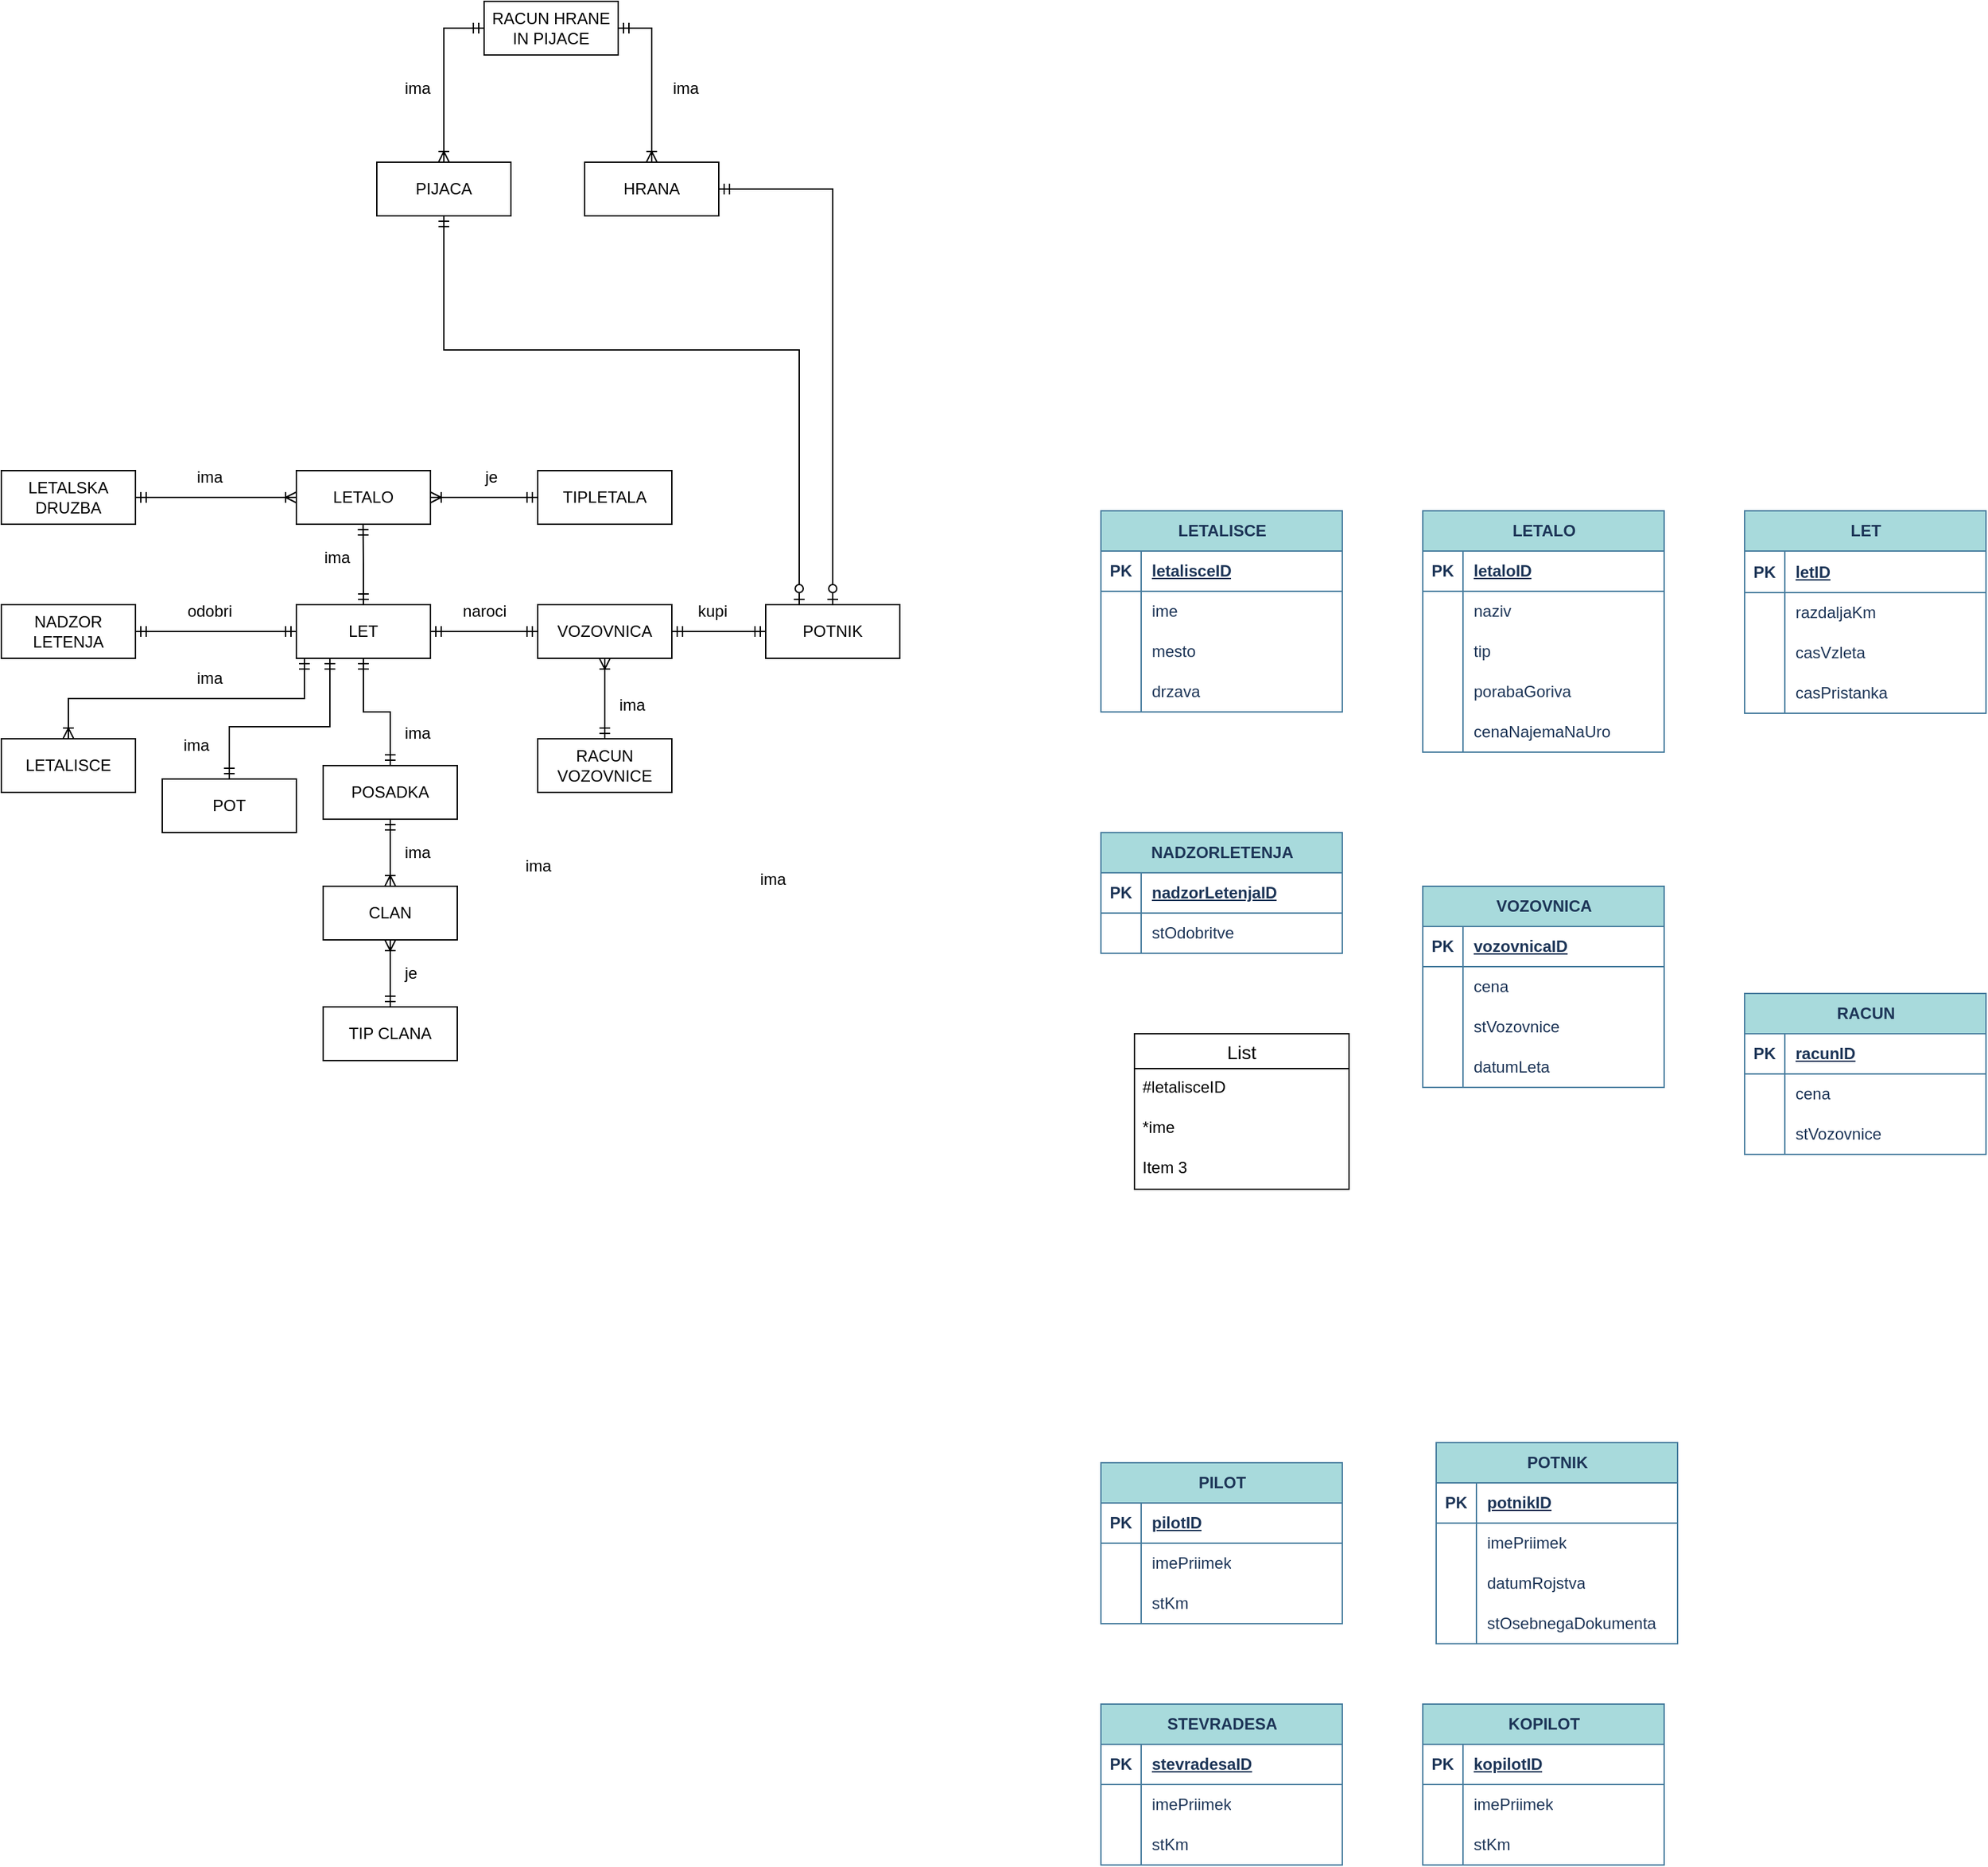 <mxfile version="22.0.8" type="github">
  <diagram id="R2lEEEUBdFMjLlhIrx00" name="Page-1">
    <mxGraphModel dx="1195" dy="1740" grid="1" gridSize="10" guides="1" tooltips="1" connect="1" arrows="1" fold="1" page="1" pageScale="1" pageWidth="850" pageHeight="1100" math="0" shadow="0" extFonts="Permanent Marker^https://fonts.googleapis.com/css?family=Permanent+Marker">
      <root>
        <mxCell id="0" />
        <mxCell id="1" parent="0" />
        <mxCell id="egtI12HdHdnniE_U_lsM-28" value="POTNIK" style="shape=table;startSize=30;container=1;collapsible=1;childLayout=tableLayout;fixedRows=1;rowLines=0;fontStyle=1;align=center;resizeLast=1;html=1;rounded=0;labelBackgroundColor=none;fillColor=#A8DADC;strokeColor=#457B9D;fontColor=#1D3557;" parent="1" vertex="1">
          <mxGeometry x="1110" y="785" width="180" height="150" as="geometry" />
        </mxCell>
        <mxCell id="egtI12HdHdnniE_U_lsM-29" value="" style="shape=tableRow;horizontal=0;startSize=0;swimlaneHead=0;swimlaneBody=0;fillColor=none;collapsible=0;dropTarget=0;points=[[0,0.5],[1,0.5]];portConstraint=eastwest;top=0;left=0;right=0;bottom=1;rounded=0;labelBackgroundColor=none;strokeColor=#457B9D;fontColor=#1D3557;" parent="egtI12HdHdnniE_U_lsM-28" vertex="1">
          <mxGeometry y="30" width="180" height="30" as="geometry" />
        </mxCell>
        <mxCell id="egtI12HdHdnniE_U_lsM-30" value="PK" style="shape=partialRectangle;connectable=0;fillColor=none;top=0;left=0;bottom=0;right=0;fontStyle=1;overflow=hidden;whiteSpace=wrap;html=1;rounded=0;labelBackgroundColor=none;strokeColor=#457B9D;fontColor=#1D3557;" parent="egtI12HdHdnniE_U_lsM-29" vertex="1">
          <mxGeometry width="30" height="30" as="geometry">
            <mxRectangle width="30" height="30" as="alternateBounds" />
          </mxGeometry>
        </mxCell>
        <mxCell id="egtI12HdHdnniE_U_lsM-31" value="potnikID" style="shape=partialRectangle;connectable=0;fillColor=none;top=0;left=0;bottom=0;right=0;align=left;spacingLeft=6;fontStyle=5;overflow=hidden;whiteSpace=wrap;html=1;rounded=0;labelBackgroundColor=none;strokeColor=#457B9D;fontColor=#1D3557;" parent="egtI12HdHdnniE_U_lsM-29" vertex="1">
          <mxGeometry x="30" width="150" height="30" as="geometry">
            <mxRectangle width="150" height="30" as="alternateBounds" />
          </mxGeometry>
        </mxCell>
        <mxCell id="egtI12HdHdnniE_U_lsM-32" value="" style="shape=tableRow;horizontal=0;startSize=0;swimlaneHead=0;swimlaneBody=0;fillColor=none;collapsible=0;dropTarget=0;points=[[0,0.5],[1,0.5]];portConstraint=eastwest;top=0;left=0;right=0;bottom=0;rounded=0;labelBackgroundColor=none;strokeColor=#457B9D;fontColor=#1D3557;" parent="egtI12HdHdnniE_U_lsM-28" vertex="1">
          <mxGeometry y="60" width="180" height="30" as="geometry" />
        </mxCell>
        <mxCell id="egtI12HdHdnniE_U_lsM-33" value="" style="shape=partialRectangle;connectable=0;fillColor=none;top=0;left=0;bottom=0;right=0;editable=1;overflow=hidden;whiteSpace=wrap;html=1;rounded=0;labelBackgroundColor=none;strokeColor=#457B9D;fontColor=#1D3557;" parent="egtI12HdHdnniE_U_lsM-32" vertex="1">
          <mxGeometry width="30" height="30" as="geometry">
            <mxRectangle width="30" height="30" as="alternateBounds" />
          </mxGeometry>
        </mxCell>
        <mxCell id="egtI12HdHdnniE_U_lsM-34" value="imePriimek" style="shape=partialRectangle;connectable=0;fillColor=none;top=0;left=0;bottom=0;right=0;align=left;spacingLeft=6;overflow=hidden;whiteSpace=wrap;html=1;rounded=0;labelBackgroundColor=none;strokeColor=#457B9D;fontColor=#1D3557;" parent="egtI12HdHdnniE_U_lsM-32" vertex="1">
          <mxGeometry x="30" width="150" height="30" as="geometry">
            <mxRectangle width="150" height="30" as="alternateBounds" />
          </mxGeometry>
        </mxCell>
        <mxCell id="egtI12HdHdnniE_U_lsM-35" value="" style="shape=tableRow;horizontal=0;startSize=0;swimlaneHead=0;swimlaneBody=0;fillColor=none;collapsible=0;dropTarget=0;points=[[0,0.5],[1,0.5]];portConstraint=eastwest;top=0;left=0;right=0;bottom=0;rounded=0;labelBackgroundColor=none;strokeColor=#457B9D;fontColor=#1D3557;" parent="egtI12HdHdnniE_U_lsM-28" vertex="1">
          <mxGeometry y="90" width="180" height="30" as="geometry" />
        </mxCell>
        <mxCell id="egtI12HdHdnniE_U_lsM-36" value="" style="shape=partialRectangle;connectable=0;fillColor=none;top=0;left=0;bottom=0;right=0;editable=1;overflow=hidden;whiteSpace=wrap;html=1;rounded=0;labelBackgroundColor=none;strokeColor=#457B9D;fontColor=#1D3557;" parent="egtI12HdHdnniE_U_lsM-35" vertex="1">
          <mxGeometry width="30" height="30" as="geometry">
            <mxRectangle width="30" height="30" as="alternateBounds" />
          </mxGeometry>
        </mxCell>
        <mxCell id="egtI12HdHdnniE_U_lsM-37" value="datumRojstva" style="shape=partialRectangle;connectable=0;fillColor=none;top=0;left=0;bottom=0;right=0;align=left;spacingLeft=6;overflow=hidden;whiteSpace=wrap;html=1;rounded=0;labelBackgroundColor=none;strokeColor=#457B9D;fontColor=#1D3557;" parent="egtI12HdHdnniE_U_lsM-35" vertex="1">
          <mxGeometry x="30" width="150" height="30" as="geometry">
            <mxRectangle width="150" height="30" as="alternateBounds" />
          </mxGeometry>
        </mxCell>
        <mxCell id="egtI12HdHdnniE_U_lsM-38" value="" style="shape=tableRow;horizontal=0;startSize=0;swimlaneHead=0;swimlaneBody=0;fillColor=none;collapsible=0;dropTarget=0;points=[[0,0.5],[1,0.5]];portConstraint=eastwest;top=0;left=0;right=0;bottom=0;rounded=0;labelBackgroundColor=none;strokeColor=#457B9D;fontColor=#1D3557;" parent="egtI12HdHdnniE_U_lsM-28" vertex="1">
          <mxGeometry y="120" width="180" height="30" as="geometry" />
        </mxCell>
        <mxCell id="egtI12HdHdnniE_U_lsM-39" value="" style="shape=partialRectangle;connectable=0;fillColor=none;top=0;left=0;bottom=0;right=0;editable=1;overflow=hidden;whiteSpace=wrap;html=1;rounded=0;labelBackgroundColor=none;strokeColor=#457B9D;fontColor=#1D3557;" parent="egtI12HdHdnniE_U_lsM-38" vertex="1">
          <mxGeometry width="30" height="30" as="geometry">
            <mxRectangle width="30" height="30" as="alternateBounds" />
          </mxGeometry>
        </mxCell>
        <mxCell id="egtI12HdHdnniE_U_lsM-40" value="stOsebnegaDokumenta" style="shape=partialRectangle;connectable=0;fillColor=none;top=0;left=0;bottom=0;right=0;align=left;spacingLeft=6;overflow=hidden;whiteSpace=wrap;html=1;rounded=0;labelBackgroundColor=none;strokeColor=#457B9D;fontColor=#1D3557;" parent="egtI12HdHdnniE_U_lsM-38" vertex="1">
          <mxGeometry x="30" width="150" height="30" as="geometry">
            <mxRectangle width="150" height="30" as="alternateBounds" />
          </mxGeometry>
        </mxCell>
        <mxCell id="BORFe823QQKGaRl6IUb--1" value="LET" style="shape=table;startSize=30;container=1;collapsible=1;childLayout=tableLayout;fixedRows=1;rowLines=0;fontStyle=1;align=center;resizeLast=1;html=1;rounded=0;labelBackgroundColor=none;fillColor=#A8DADC;strokeColor=#457B9D;fontColor=#1D3557;" vertex="1" parent="1">
          <mxGeometry x="1340" y="90" width="180" height="151" as="geometry" />
        </mxCell>
        <mxCell id="BORFe823QQKGaRl6IUb--2" value="" style="shape=tableRow;horizontal=0;startSize=0;swimlaneHead=0;swimlaneBody=0;fillColor=none;collapsible=0;dropTarget=0;points=[[0,0.5],[1,0.5]];portConstraint=eastwest;top=0;left=0;right=0;bottom=1;rounded=0;labelBackgroundColor=none;strokeColor=#457B9D;fontColor=#1D3557;" vertex="1" parent="BORFe823QQKGaRl6IUb--1">
          <mxGeometry y="30" width="180" height="31" as="geometry" />
        </mxCell>
        <mxCell id="BORFe823QQKGaRl6IUb--3" value="PK" style="shape=partialRectangle;connectable=0;fillColor=none;top=0;left=0;bottom=0;right=0;fontStyle=1;overflow=hidden;whiteSpace=wrap;html=1;rounded=0;labelBackgroundColor=none;strokeColor=#457B9D;fontColor=#1D3557;" vertex="1" parent="BORFe823QQKGaRl6IUb--2">
          <mxGeometry width="30" height="31" as="geometry">
            <mxRectangle width="30" height="31" as="alternateBounds" />
          </mxGeometry>
        </mxCell>
        <mxCell id="BORFe823QQKGaRl6IUb--4" value="letID" style="shape=partialRectangle;connectable=0;fillColor=none;top=0;left=0;bottom=0;right=0;align=left;spacingLeft=6;fontStyle=5;overflow=hidden;whiteSpace=wrap;html=1;rounded=0;labelBackgroundColor=none;strokeColor=#457B9D;fontColor=#1D3557;" vertex="1" parent="BORFe823QQKGaRl6IUb--2">
          <mxGeometry x="30" width="150" height="31" as="geometry">
            <mxRectangle width="150" height="31" as="alternateBounds" />
          </mxGeometry>
        </mxCell>
        <mxCell id="BORFe823QQKGaRl6IUb--11" value="" style="shape=tableRow;horizontal=0;startSize=0;swimlaneHead=0;swimlaneBody=0;fillColor=none;collapsible=0;dropTarget=0;points=[[0,0.5],[1,0.5]];portConstraint=eastwest;top=0;left=0;right=0;bottom=0;rounded=0;labelBackgroundColor=none;strokeColor=#457B9D;fontColor=#1D3557;" vertex="1" parent="BORFe823QQKGaRl6IUb--1">
          <mxGeometry y="61" width="180" height="30" as="geometry" />
        </mxCell>
        <mxCell id="BORFe823QQKGaRl6IUb--12" value="" style="shape=partialRectangle;connectable=0;fillColor=none;top=0;left=0;bottom=0;right=0;editable=1;overflow=hidden;whiteSpace=wrap;html=1;rounded=0;labelBackgroundColor=none;strokeColor=#457B9D;fontColor=#1D3557;" vertex="1" parent="BORFe823QQKGaRl6IUb--11">
          <mxGeometry width="30" height="30" as="geometry">
            <mxRectangle width="30" height="30" as="alternateBounds" />
          </mxGeometry>
        </mxCell>
        <mxCell id="BORFe823QQKGaRl6IUb--13" value="razdaljaKm" style="shape=partialRectangle;connectable=0;fillColor=none;top=0;left=0;bottom=0;right=0;align=left;spacingLeft=6;overflow=hidden;whiteSpace=wrap;html=1;rounded=0;labelBackgroundColor=none;strokeColor=#457B9D;fontColor=#1D3557;" vertex="1" parent="BORFe823QQKGaRl6IUb--11">
          <mxGeometry x="30" width="150" height="30" as="geometry">
            <mxRectangle width="150" height="30" as="alternateBounds" />
          </mxGeometry>
        </mxCell>
        <mxCell id="BORFe823QQKGaRl6IUb--76" style="shape=tableRow;horizontal=0;startSize=0;swimlaneHead=0;swimlaneBody=0;fillColor=none;collapsible=0;dropTarget=0;points=[[0,0.5],[1,0.5]];portConstraint=eastwest;top=0;left=0;right=0;bottom=0;rounded=0;labelBackgroundColor=none;strokeColor=#457B9D;fontColor=#1D3557;" vertex="1" parent="BORFe823QQKGaRl6IUb--1">
          <mxGeometry y="91" width="180" height="30" as="geometry" />
        </mxCell>
        <mxCell id="BORFe823QQKGaRl6IUb--77" style="shape=partialRectangle;connectable=0;fillColor=none;top=0;left=0;bottom=0;right=0;editable=1;overflow=hidden;whiteSpace=wrap;html=1;rounded=0;labelBackgroundColor=none;strokeColor=#457B9D;fontColor=#1D3557;" vertex="1" parent="BORFe823QQKGaRl6IUb--76">
          <mxGeometry width="30" height="30" as="geometry">
            <mxRectangle width="30" height="30" as="alternateBounds" />
          </mxGeometry>
        </mxCell>
        <mxCell id="BORFe823QQKGaRl6IUb--78" value="casVzleta" style="shape=partialRectangle;connectable=0;fillColor=none;top=0;left=0;bottom=0;right=0;align=left;spacingLeft=6;overflow=hidden;whiteSpace=wrap;html=1;rounded=0;labelBackgroundColor=none;strokeColor=#457B9D;fontColor=#1D3557;" vertex="1" parent="BORFe823QQKGaRl6IUb--76">
          <mxGeometry x="30" width="150" height="30" as="geometry">
            <mxRectangle width="150" height="30" as="alternateBounds" />
          </mxGeometry>
        </mxCell>
        <mxCell id="BORFe823QQKGaRl6IUb--79" style="shape=tableRow;horizontal=0;startSize=0;swimlaneHead=0;swimlaneBody=0;fillColor=none;collapsible=0;dropTarget=0;points=[[0,0.5],[1,0.5]];portConstraint=eastwest;top=0;left=0;right=0;bottom=0;rounded=0;labelBackgroundColor=none;strokeColor=#457B9D;fontColor=#1D3557;" vertex="1" parent="BORFe823QQKGaRl6IUb--1">
          <mxGeometry y="121" width="180" height="30" as="geometry" />
        </mxCell>
        <mxCell id="BORFe823QQKGaRl6IUb--80" style="shape=partialRectangle;connectable=0;fillColor=none;top=0;left=0;bottom=0;right=0;editable=1;overflow=hidden;whiteSpace=wrap;html=1;rounded=0;labelBackgroundColor=none;strokeColor=#457B9D;fontColor=#1D3557;" vertex="1" parent="BORFe823QQKGaRl6IUb--79">
          <mxGeometry width="30" height="30" as="geometry">
            <mxRectangle width="30" height="30" as="alternateBounds" />
          </mxGeometry>
        </mxCell>
        <mxCell id="BORFe823QQKGaRl6IUb--81" value="casPristanka" style="shape=partialRectangle;connectable=0;fillColor=none;top=0;left=0;bottom=0;right=0;align=left;spacingLeft=6;overflow=hidden;whiteSpace=wrap;html=1;rounded=0;labelBackgroundColor=none;strokeColor=#457B9D;fontColor=#1D3557;" vertex="1" parent="BORFe823QQKGaRl6IUb--79">
          <mxGeometry x="30" width="150" height="30" as="geometry">
            <mxRectangle width="150" height="30" as="alternateBounds" />
          </mxGeometry>
        </mxCell>
        <mxCell id="BORFe823QQKGaRl6IUb--50" value="LETALO" style="shape=table;startSize=30;container=1;collapsible=1;childLayout=tableLayout;fixedRows=1;rowLines=0;fontStyle=1;align=center;resizeLast=1;html=1;rounded=0;labelBackgroundColor=none;fillColor=#A8DADC;strokeColor=#457B9D;fontColor=#1D3557;" vertex="1" parent="1">
          <mxGeometry x="1100" y="90" width="180" height="180" as="geometry" />
        </mxCell>
        <mxCell id="BORFe823QQKGaRl6IUb--51" value="" style="shape=tableRow;horizontal=0;startSize=0;swimlaneHead=0;swimlaneBody=0;fillColor=none;collapsible=0;dropTarget=0;points=[[0,0.5],[1,0.5]];portConstraint=eastwest;top=0;left=0;right=0;bottom=1;rounded=0;labelBackgroundColor=none;strokeColor=#457B9D;fontColor=#1D3557;" vertex="1" parent="BORFe823QQKGaRl6IUb--50">
          <mxGeometry y="30" width="180" height="30" as="geometry" />
        </mxCell>
        <mxCell id="BORFe823QQKGaRl6IUb--52" value="PK" style="shape=partialRectangle;connectable=0;fillColor=none;top=0;left=0;bottom=0;right=0;fontStyle=1;overflow=hidden;whiteSpace=wrap;html=1;rounded=0;labelBackgroundColor=none;strokeColor=#457B9D;fontColor=#1D3557;" vertex="1" parent="BORFe823QQKGaRl6IUb--51">
          <mxGeometry width="30" height="30" as="geometry">
            <mxRectangle width="30" height="30" as="alternateBounds" />
          </mxGeometry>
        </mxCell>
        <mxCell id="BORFe823QQKGaRl6IUb--53" value="letaloID" style="shape=partialRectangle;connectable=0;fillColor=none;top=0;left=0;bottom=0;right=0;align=left;spacingLeft=6;fontStyle=5;overflow=hidden;whiteSpace=wrap;html=1;rounded=0;labelBackgroundColor=none;strokeColor=#457B9D;fontColor=#1D3557;" vertex="1" parent="BORFe823QQKGaRl6IUb--51">
          <mxGeometry x="30" width="150" height="30" as="geometry">
            <mxRectangle width="150" height="30" as="alternateBounds" />
          </mxGeometry>
        </mxCell>
        <mxCell id="BORFe823QQKGaRl6IUb--54" value="" style="shape=tableRow;horizontal=0;startSize=0;swimlaneHead=0;swimlaneBody=0;fillColor=none;collapsible=0;dropTarget=0;points=[[0,0.5],[1,0.5]];portConstraint=eastwest;top=0;left=0;right=0;bottom=0;rounded=0;labelBackgroundColor=none;strokeColor=#457B9D;fontColor=#1D3557;" vertex="1" parent="BORFe823QQKGaRl6IUb--50">
          <mxGeometry y="60" width="180" height="30" as="geometry" />
        </mxCell>
        <mxCell id="BORFe823QQKGaRl6IUb--55" value="" style="shape=partialRectangle;connectable=0;fillColor=none;top=0;left=0;bottom=0;right=0;editable=1;overflow=hidden;whiteSpace=wrap;html=1;rounded=0;labelBackgroundColor=none;strokeColor=#457B9D;fontColor=#1D3557;" vertex="1" parent="BORFe823QQKGaRl6IUb--54">
          <mxGeometry width="30" height="30" as="geometry">
            <mxRectangle width="30" height="30" as="alternateBounds" />
          </mxGeometry>
        </mxCell>
        <mxCell id="BORFe823QQKGaRl6IUb--56" value="naziv" style="shape=partialRectangle;connectable=0;fillColor=none;top=0;left=0;bottom=0;right=0;align=left;spacingLeft=6;overflow=hidden;whiteSpace=wrap;html=1;rounded=0;labelBackgroundColor=none;strokeColor=#457B9D;fontColor=#1D3557;" vertex="1" parent="BORFe823QQKGaRl6IUb--54">
          <mxGeometry x="30" width="150" height="30" as="geometry">
            <mxRectangle width="150" height="30" as="alternateBounds" />
          </mxGeometry>
        </mxCell>
        <mxCell id="BORFe823QQKGaRl6IUb--57" value="" style="shape=tableRow;horizontal=0;startSize=0;swimlaneHead=0;swimlaneBody=0;fillColor=none;collapsible=0;dropTarget=0;points=[[0,0.5],[1,0.5]];portConstraint=eastwest;top=0;left=0;right=0;bottom=0;rounded=0;labelBackgroundColor=none;strokeColor=#457B9D;fontColor=#1D3557;" vertex="1" parent="BORFe823QQKGaRl6IUb--50">
          <mxGeometry y="90" width="180" height="30" as="geometry" />
        </mxCell>
        <mxCell id="BORFe823QQKGaRl6IUb--58" value="" style="shape=partialRectangle;connectable=0;fillColor=none;top=0;left=0;bottom=0;right=0;editable=1;overflow=hidden;whiteSpace=wrap;html=1;rounded=0;labelBackgroundColor=none;strokeColor=#457B9D;fontColor=#1D3557;" vertex="1" parent="BORFe823QQKGaRl6IUb--57">
          <mxGeometry width="30" height="30" as="geometry">
            <mxRectangle width="30" height="30" as="alternateBounds" />
          </mxGeometry>
        </mxCell>
        <mxCell id="BORFe823QQKGaRl6IUb--59" value="tip" style="shape=partialRectangle;connectable=0;fillColor=none;top=0;left=0;bottom=0;right=0;align=left;spacingLeft=6;overflow=hidden;whiteSpace=wrap;html=1;rounded=0;labelBackgroundColor=none;strokeColor=#457B9D;fontColor=#1D3557;" vertex="1" parent="BORFe823QQKGaRl6IUb--57">
          <mxGeometry x="30" width="150" height="30" as="geometry">
            <mxRectangle width="150" height="30" as="alternateBounds" />
          </mxGeometry>
        </mxCell>
        <mxCell id="BORFe823QQKGaRl6IUb--60" value="" style="shape=tableRow;horizontal=0;startSize=0;swimlaneHead=0;swimlaneBody=0;fillColor=none;collapsible=0;dropTarget=0;points=[[0,0.5],[1,0.5]];portConstraint=eastwest;top=0;left=0;right=0;bottom=0;rounded=0;labelBackgroundColor=none;strokeColor=#457B9D;fontColor=#1D3557;" vertex="1" parent="BORFe823QQKGaRl6IUb--50">
          <mxGeometry y="120" width="180" height="30" as="geometry" />
        </mxCell>
        <mxCell id="BORFe823QQKGaRl6IUb--61" value="" style="shape=partialRectangle;connectable=0;fillColor=none;top=0;left=0;bottom=0;right=0;editable=1;overflow=hidden;whiteSpace=wrap;html=1;rounded=0;labelBackgroundColor=none;strokeColor=#457B9D;fontColor=#1D3557;" vertex="1" parent="BORFe823QQKGaRl6IUb--60">
          <mxGeometry width="30" height="30" as="geometry">
            <mxRectangle width="30" height="30" as="alternateBounds" />
          </mxGeometry>
        </mxCell>
        <mxCell id="BORFe823QQKGaRl6IUb--62" value="porabaGoriva" style="shape=partialRectangle;connectable=0;fillColor=none;top=0;left=0;bottom=0;right=0;align=left;spacingLeft=6;overflow=hidden;whiteSpace=wrap;html=1;rounded=0;labelBackgroundColor=none;strokeColor=#457B9D;fontColor=#1D3557;" vertex="1" parent="BORFe823QQKGaRl6IUb--60">
          <mxGeometry x="30" width="150" height="30" as="geometry">
            <mxRectangle width="150" height="30" as="alternateBounds" />
          </mxGeometry>
        </mxCell>
        <mxCell id="BORFe823QQKGaRl6IUb--101" style="shape=tableRow;horizontal=0;startSize=0;swimlaneHead=0;swimlaneBody=0;fillColor=none;collapsible=0;dropTarget=0;points=[[0,0.5],[1,0.5]];portConstraint=eastwest;top=0;left=0;right=0;bottom=0;rounded=0;labelBackgroundColor=none;strokeColor=#457B9D;fontColor=#1D3557;" vertex="1" parent="BORFe823QQKGaRl6IUb--50">
          <mxGeometry y="150" width="180" height="30" as="geometry" />
        </mxCell>
        <mxCell id="BORFe823QQKGaRl6IUb--102" style="shape=partialRectangle;connectable=0;fillColor=none;top=0;left=0;bottom=0;right=0;editable=1;overflow=hidden;whiteSpace=wrap;html=1;rounded=0;labelBackgroundColor=none;strokeColor=#457B9D;fontColor=#1D3557;" vertex="1" parent="BORFe823QQKGaRl6IUb--101">
          <mxGeometry width="30" height="30" as="geometry">
            <mxRectangle width="30" height="30" as="alternateBounds" />
          </mxGeometry>
        </mxCell>
        <mxCell id="BORFe823QQKGaRl6IUb--103" value="cenaNajemaNaUro" style="shape=partialRectangle;connectable=0;fillColor=none;top=0;left=0;bottom=0;right=0;align=left;spacingLeft=6;overflow=hidden;whiteSpace=wrap;html=1;rounded=0;labelBackgroundColor=none;strokeColor=#457B9D;fontColor=#1D3557;" vertex="1" parent="BORFe823QQKGaRl6IUb--101">
          <mxGeometry x="30" width="150" height="30" as="geometry">
            <mxRectangle width="150" height="30" as="alternateBounds" />
          </mxGeometry>
        </mxCell>
        <mxCell id="BORFe823QQKGaRl6IUb--123" value="PILOT" style="shape=table;startSize=30;container=1;collapsible=1;childLayout=tableLayout;fixedRows=1;rowLines=0;fontStyle=1;align=center;resizeLast=1;html=1;rounded=0;labelBackgroundColor=none;fillColor=#A8DADC;strokeColor=#457B9D;fontColor=#1D3557;" vertex="1" parent="1">
          <mxGeometry x="860" y="800" width="180" height="120" as="geometry" />
        </mxCell>
        <mxCell id="BORFe823QQKGaRl6IUb--124" value="" style="shape=tableRow;horizontal=0;startSize=0;swimlaneHead=0;swimlaneBody=0;fillColor=none;collapsible=0;dropTarget=0;points=[[0,0.5],[1,0.5]];portConstraint=eastwest;top=0;left=0;right=0;bottom=1;rounded=0;labelBackgroundColor=none;strokeColor=#457B9D;fontColor=#1D3557;" vertex="1" parent="BORFe823QQKGaRl6IUb--123">
          <mxGeometry y="30" width="180" height="30" as="geometry" />
        </mxCell>
        <mxCell id="BORFe823QQKGaRl6IUb--125" value="PK" style="shape=partialRectangle;connectable=0;fillColor=none;top=0;left=0;bottom=0;right=0;fontStyle=1;overflow=hidden;whiteSpace=wrap;html=1;rounded=0;labelBackgroundColor=none;strokeColor=#457B9D;fontColor=#1D3557;" vertex="1" parent="BORFe823QQKGaRl6IUb--124">
          <mxGeometry width="30" height="30" as="geometry">
            <mxRectangle width="30" height="30" as="alternateBounds" />
          </mxGeometry>
        </mxCell>
        <mxCell id="BORFe823QQKGaRl6IUb--126" value="pilotID" style="shape=partialRectangle;connectable=0;fillColor=none;top=0;left=0;bottom=0;right=0;align=left;spacingLeft=6;fontStyle=5;overflow=hidden;whiteSpace=wrap;html=1;rounded=0;labelBackgroundColor=none;strokeColor=#457B9D;fontColor=#1D3557;" vertex="1" parent="BORFe823QQKGaRl6IUb--124">
          <mxGeometry x="30" width="150" height="30" as="geometry">
            <mxRectangle width="150" height="30" as="alternateBounds" />
          </mxGeometry>
        </mxCell>
        <mxCell id="BORFe823QQKGaRl6IUb--130" value="" style="shape=tableRow;horizontal=0;startSize=0;swimlaneHead=0;swimlaneBody=0;fillColor=none;collapsible=0;dropTarget=0;points=[[0,0.5],[1,0.5]];portConstraint=eastwest;top=0;left=0;right=0;bottom=0;rounded=0;labelBackgroundColor=none;strokeColor=#457B9D;fontColor=#1D3557;" vertex="1" parent="BORFe823QQKGaRl6IUb--123">
          <mxGeometry y="60" width="180" height="30" as="geometry" />
        </mxCell>
        <mxCell id="BORFe823QQKGaRl6IUb--131" value="" style="shape=partialRectangle;connectable=0;fillColor=none;top=0;left=0;bottom=0;right=0;editable=1;overflow=hidden;whiteSpace=wrap;html=1;rounded=0;labelBackgroundColor=none;strokeColor=#457B9D;fontColor=#1D3557;" vertex="1" parent="BORFe823QQKGaRl6IUb--130">
          <mxGeometry width="30" height="30" as="geometry">
            <mxRectangle width="30" height="30" as="alternateBounds" />
          </mxGeometry>
        </mxCell>
        <mxCell id="BORFe823QQKGaRl6IUb--132" value="imePriimek" style="shape=partialRectangle;connectable=0;fillColor=none;top=0;left=0;bottom=0;right=0;align=left;spacingLeft=6;overflow=hidden;whiteSpace=wrap;html=1;rounded=0;labelBackgroundColor=none;strokeColor=#457B9D;fontColor=#1D3557;" vertex="1" parent="BORFe823QQKGaRl6IUb--130">
          <mxGeometry x="30" width="150" height="30" as="geometry">
            <mxRectangle width="150" height="30" as="alternateBounds" />
          </mxGeometry>
        </mxCell>
        <mxCell id="BORFe823QQKGaRl6IUb--133" value="" style="shape=tableRow;horizontal=0;startSize=0;swimlaneHead=0;swimlaneBody=0;fillColor=none;collapsible=0;dropTarget=0;points=[[0,0.5],[1,0.5]];portConstraint=eastwest;top=0;left=0;right=0;bottom=0;rounded=0;labelBackgroundColor=none;strokeColor=#457B9D;fontColor=#1D3557;" vertex="1" parent="BORFe823QQKGaRl6IUb--123">
          <mxGeometry y="90" width="180" height="30" as="geometry" />
        </mxCell>
        <mxCell id="BORFe823QQKGaRl6IUb--134" value="" style="shape=partialRectangle;connectable=0;fillColor=none;top=0;left=0;bottom=0;right=0;editable=1;overflow=hidden;whiteSpace=wrap;html=1;rounded=0;labelBackgroundColor=none;strokeColor=#457B9D;fontColor=#1D3557;" vertex="1" parent="BORFe823QQKGaRl6IUb--133">
          <mxGeometry width="30" height="30" as="geometry">
            <mxRectangle width="30" height="30" as="alternateBounds" />
          </mxGeometry>
        </mxCell>
        <mxCell id="BORFe823QQKGaRl6IUb--135" value="stKm" style="shape=partialRectangle;connectable=0;fillColor=none;top=0;left=0;bottom=0;right=0;align=left;spacingLeft=6;overflow=hidden;whiteSpace=wrap;html=1;rounded=0;labelBackgroundColor=none;strokeColor=#457B9D;fontColor=#1D3557;" vertex="1" parent="BORFe823QQKGaRl6IUb--133">
          <mxGeometry x="30" width="150" height="30" as="geometry">
            <mxRectangle width="150" height="30" as="alternateBounds" />
          </mxGeometry>
        </mxCell>
        <mxCell id="BORFe823QQKGaRl6IUb--152" value="LETALISCE" style="shape=table;startSize=30;container=1;collapsible=1;childLayout=tableLayout;fixedRows=1;rowLines=0;fontStyle=1;align=center;resizeLast=1;html=1;rounded=0;labelBackgroundColor=none;fillColor=#A8DADC;strokeColor=#457B9D;fontColor=#1D3557;" vertex="1" parent="1">
          <mxGeometry x="860" y="90" width="180" height="150" as="geometry" />
        </mxCell>
        <mxCell id="BORFe823QQKGaRl6IUb--153" value="" style="shape=tableRow;horizontal=0;startSize=0;swimlaneHead=0;swimlaneBody=0;fillColor=none;collapsible=0;dropTarget=0;points=[[0,0.5],[1,0.5]];portConstraint=eastwest;top=0;left=0;right=0;bottom=1;rounded=0;labelBackgroundColor=none;strokeColor=#457B9D;fontColor=#1D3557;" vertex="1" parent="BORFe823QQKGaRl6IUb--152">
          <mxGeometry y="30" width="180" height="30" as="geometry" />
        </mxCell>
        <mxCell id="BORFe823QQKGaRl6IUb--154" value="PK" style="shape=partialRectangle;connectable=0;fillColor=none;top=0;left=0;bottom=0;right=0;fontStyle=1;overflow=hidden;whiteSpace=wrap;html=1;rounded=0;labelBackgroundColor=none;strokeColor=#457B9D;fontColor=#1D3557;" vertex="1" parent="BORFe823QQKGaRl6IUb--153">
          <mxGeometry width="30" height="30" as="geometry">
            <mxRectangle width="30" height="30" as="alternateBounds" />
          </mxGeometry>
        </mxCell>
        <mxCell id="BORFe823QQKGaRl6IUb--155" value="letalisceID" style="shape=partialRectangle;connectable=0;fillColor=none;top=0;left=0;bottom=0;right=0;align=left;spacingLeft=6;fontStyle=5;overflow=hidden;whiteSpace=wrap;html=1;rounded=0;labelBackgroundColor=none;strokeColor=#457B9D;fontColor=#1D3557;" vertex="1" parent="BORFe823QQKGaRl6IUb--153">
          <mxGeometry x="30" width="150" height="30" as="geometry">
            <mxRectangle width="150" height="30" as="alternateBounds" />
          </mxGeometry>
        </mxCell>
        <mxCell id="BORFe823QQKGaRl6IUb--156" style="shape=tableRow;horizontal=0;startSize=0;swimlaneHead=0;swimlaneBody=0;fillColor=none;collapsible=0;dropTarget=0;points=[[0,0.5],[1,0.5]];portConstraint=eastwest;top=0;left=0;right=0;bottom=0;rounded=0;labelBackgroundColor=none;strokeColor=#457B9D;fontColor=#1D3557;" vertex="1" parent="BORFe823QQKGaRl6IUb--152">
          <mxGeometry y="60" width="180" height="30" as="geometry" />
        </mxCell>
        <mxCell id="BORFe823QQKGaRl6IUb--157" value="" style="shape=partialRectangle;connectable=0;fillColor=none;top=0;left=0;bottom=0;right=0;editable=1;overflow=hidden;whiteSpace=wrap;html=1;rounded=0;labelBackgroundColor=none;strokeColor=#457B9D;fontColor=#1D3557;" vertex="1" parent="BORFe823QQKGaRl6IUb--156">
          <mxGeometry width="30" height="30" as="geometry">
            <mxRectangle width="30" height="30" as="alternateBounds" />
          </mxGeometry>
        </mxCell>
        <mxCell id="BORFe823QQKGaRl6IUb--158" value="ime" style="shape=partialRectangle;connectable=0;fillColor=none;top=0;left=0;bottom=0;right=0;align=left;spacingLeft=6;overflow=hidden;whiteSpace=wrap;html=1;rounded=0;labelBackgroundColor=none;strokeColor=#457B9D;fontColor=#1D3557;" vertex="1" parent="BORFe823QQKGaRl6IUb--156">
          <mxGeometry x="30" width="150" height="30" as="geometry">
            <mxRectangle width="150" height="30" as="alternateBounds" />
          </mxGeometry>
        </mxCell>
        <mxCell id="BORFe823QQKGaRl6IUb--159" value="" style="shape=tableRow;horizontal=0;startSize=0;swimlaneHead=0;swimlaneBody=0;fillColor=none;collapsible=0;dropTarget=0;points=[[0,0.5],[1,0.5]];portConstraint=eastwest;top=0;left=0;right=0;bottom=0;rounded=0;labelBackgroundColor=none;strokeColor=#457B9D;fontColor=#1D3557;" vertex="1" parent="BORFe823QQKGaRl6IUb--152">
          <mxGeometry y="90" width="180" height="30" as="geometry" />
        </mxCell>
        <mxCell id="BORFe823QQKGaRl6IUb--160" value="" style="shape=partialRectangle;connectable=0;fillColor=none;top=0;left=0;bottom=0;right=0;editable=1;overflow=hidden;whiteSpace=wrap;html=1;rounded=0;labelBackgroundColor=none;strokeColor=#457B9D;fontColor=#1D3557;" vertex="1" parent="BORFe823QQKGaRl6IUb--159">
          <mxGeometry width="30" height="30" as="geometry">
            <mxRectangle width="30" height="30" as="alternateBounds" />
          </mxGeometry>
        </mxCell>
        <mxCell id="BORFe823QQKGaRl6IUb--161" value="mesto" style="shape=partialRectangle;connectable=0;fillColor=none;top=0;left=0;bottom=0;right=0;align=left;spacingLeft=6;overflow=hidden;whiteSpace=wrap;html=1;rounded=0;labelBackgroundColor=none;strokeColor=#457B9D;fontColor=#1D3557;" vertex="1" parent="BORFe823QQKGaRl6IUb--159">
          <mxGeometry x="30" width="150" height="30" as="geometry">
            <mxRectangle width="150" height="30" as="alternateBounds" />
          </mxGeometry>
        </mxCell>
        <mxCell id="BORFe823QQKGaRl6IUb--162" value="" style="shape=tableRow;horizontal=0;startSize=0;swimlaneHead=0;swimlaneBody=0;fillColor=none;collapsible=0;dropTarget=0;points=[[0,0.5],[1,0.5]];portConstraint=eastwest;top=0;left=0;right=0;bottom=0;rounded=0;labelBackgroundColor=none;strokeColor=#457B9D;fontColor=#1D3557;" vertex="1" parent="BORFe823QQKGaRl6IUb--152">
          <mxGeometry y="120" width="180" height="30" as="geometry" />
        </mxCell>
        <mxCell id="BORFe823QQKGaRl6IUb--163" value="" style="shape=partialRectangle;connectable=0;fillColor=none;top=0;left=0;bottom=0;right=0;editable=1;overflow=hidden;whiteSpace=wrap;html=1;rounded=0;labelBackgroundColor=none;strokeColor=#457B9D;fontColor=#1D3557;" vertex="1" parent="BORFe823QQKGaRl6IUb--162">
          <mxGeometry width="30" height="30" as="geometry">
            <mxRectangle width="30" height="30" as="alternateBounds" />
          </mxGeometry>
        </mxCell>
        <mxCell id="BORFe823QQKGaRl6IUb--164" value="drzava" style="shape=partialRectangle;connectable=0;fillColor=none;top=0;left=0;bottom=0;right=0;align=left;spacingLeft=6;overflow=hidden;whiteSpace=wrap;html=1;rounded=0;labelBackgroundColor=none;strokeColor=#457B9D;fontColor=#1D3557;" vertex="1" parent="BORFe823QQKGaRl6IUb--162">
          <mxGeometry x="30" width="150" height="30" as="geometry">
            <mxRectangle width="150" height="30" as="alternateBounds" />
          </mxGeometry>
        </mxCell>
        <mxCell id="BORFe823QQKGaRl6IUb--165" value="STEVRADESA" style="shape=table;startSize=30;container=1;collapsible=1;childLayout=tableLayout;fixedRows=1;rowLines=0;fontStyle=1;align=center;resizeLast=1;html=1;rounded=0;labelBackgroundColor=none;fillColor=#A8DADC;strokeColor=#457B9D;fontColor=#1D3557;" vertex="1" parent="1">
          <mxGeometry x="860" y="980" width="180" height="120" as="geometry" />
        </mxCell>
        <mxCell id="BORFe823QQKGaRl6IUb--166" value="" style="shape=tableRow;horizontal=0;startSize=0;swimlaneHead=0;swimlaneBody=0;fillColor=none;collapsible=0;dropTarget=0;points=[[0,0.5],[1,0.5]];portConstraint=eastwest;top=0;left=0;right=0;bottom=1;rounded=0;labelBackgroundColor=none;strokeColor=#457B9D;fontColor=#1D3557;" vertex="1" parent="BORFe823QQKGaRl6IUb--165">
          <mxGeometry y="30" width="180" height="30" as="geometry" />
        </mxCell>
        <mxCell id="BORFe823QQKGaRl6IUb--167" value="PK" style="shape=partialRectangle;connectable=0;fillColor=none;top=0;left=0;bottom=0;right=0;fontStyle=1;overflow=hidden;whiteSpace=wrap;html=1;rounded=0;labelBackgroundColor=none;strokeColor=#457B9D;fontColor=#1D3557;" vertex="1" parent="BORFe823QQKGaRl6IUb--166">
          <mxGeometry width="30" height="30" as="geometry">
            <mxRectangle width="30" height="30" as="alternateBounds" />
          </mxGeometry>
        </mxCell>
        <mxCell id="BORFe823QQKGaRl6IUb--168" value="stevradesaID" style="shape=partialRectangle;connectable=0;fillColor=none;top=0;left=0;bottom=0;right=0;align=left;spacingLeft=6;fontStyle=5;overflow=hidden;whiteSpace=wrap;html=1;rounded=0;labelBackgroundColor=none;strokeColor=#457B9D;fontColor=#1D3557;" vertex="1" parent="BORFe823QQKGaRl6IUb--166">
          <mxGeometry x="30" width="150" height="30" as="geometry">
            <mxRectangle width="150" height="30" as="alternateBounds" />
          </mxGeometry>
        </mxCell>
        <mxCell id="BORFe823QQKGaRl6IUb--172" value="" style="shape=tableRow;horizontal=0;startSize=0;swimlaneHead=0;swimlaneBody=0;fillColor=none;collapsible=0;dropTarget=0;points=[[0,0.5],[1,0.5]];portConstraint=eastwest;top=0;left=0;right=0;bottom=0;rounded=0;labelBackgroundColor=none;strokeColor=#457B9D;fontColor=#1D3557;" vertex="1" parent="BORFe823QQKGaRl6IUb--165">
          <mxGeometry y="60" width="180" height="30" as="geometry" />
        </mxCell>
        <mxCell id="BORFe823QQKGaRl6IUb--173" value="" style="shape=partialRectangle;connectable=0;fillColor=none;top=0;left=0;bottom=0;right=0;editable=1;overflow=hidden;whiteSpace=wrap;html=1;rounded=0;labelBackgroundColor=none;strokeColor=#457B9D;fontColor=#1D3557;" vertex="1" parent="BORFe823QQKGaRl6IUb--172">
          <mxGeometry width="30" height="30" as="geometry">
            <mxRectangle width="30" height="30" as="alternateBounds" />
          </mxGeometry>
        </mxCell>
        <mxCell id="BORFe823QQKGaRl6IUb--174" value="imePriimek" style="shape=partialRectangle;connectable=0;fillColor=none;top=0;left=0;bottom=0;right=0;align=left;spacingLeft=6;overflow=hidden;whiteSpace=wrap;html=1;rounded=0;labelBackgroundColor=none;strokeColor=#457B9D;fontColor=#1D3557;" vertex="1" parent="BORFe823QQKGaRl6IUb--172">
          <mxGeometry x="30" width="150" height="30" as="geometry">
            <mxRectangle width="150" height="30" as="alternateBounds" />
          </mxGeometry>
        </mxCell>
        <mxCell id="BORFe823QQKGaRl6IUb--175" value="" style="shape=tableRow;horizontal=0;startSize=0;swimlaneHead=0;swimlaneBody=0;fillColor=none;collapsible=0;dropTarget=0;points=[[0,0.5],[1,0.5]];portConstraint=eastwest;top=0;left=0;right=0;bottom=0;rounded=0;labelBackgroundColor=none;strokeColor=#457B9D;fontColor=#1D3557;" vertex="1" parent="BORFe823QQKGaRl6IUb--165">
          <mxGeometry y="90" width="180" height="30" as="geometry" />
        </mxCell>
        <mxCell id="BORFe823QQKGaRl6IUb--176" value="" style="shape=partialRectangle;connectable=0;fillColor=none;top=0;left=0;bottom=0;right=0;editable=1;overflow=hidden;whiteSpace=wrap;html=1;rounded=0;labelBackgroundColor=none;strokeColor=#457B9D;fontColor=#1D3557;" vertex="1" parent="BORFe823QQKGaRl6IUb--175">
          <mxGeometry width="30" height="30" as="geometry">
            <mxRectangle width="30" height="30" as="alternateBounds" />
          </mxGeometry>
        </mxCell>
        <mxCell id="BORFe823QQKGaRl6IUb--177" value="stKm" style="shape=partialRectangle;connectable=0;fillColor=none;top=0;left=0;bottom=0;right=0;align=left;spacingLeft=6;overflow=hidden;whiteSpace=wrap;html=1;rounded=0;labelBackgroundColor=none;strokeColor=#457B9D;fontColor=#1D3557;" vertex="1" parent="BORFe823QQKGaRl6IUb--175">
          <mxGeometry x="30" width="150" height="30" as="geometry">
            <mxRectangle width="150" height="30" as="alternateBounds" />
          </mxGeometry>
        </mxCell>
        <mxCell id="BORFe823QQKGaRl6IUb--178" value="KOPILOT" style="shape=table;startSize=30;container=1;collapsible=1;childLayout=tableLayout;fixedRows=1;rowLines=0;fontStyle=1;align=center;resizeLast=1;html=1;rounded=0;labelBackgroundColor=none;fillColor=#A8DADC;strokeColor=#457B9D;fontColor=#1D3557;" vertex="1" parent="1">
          <mxGeometry x="1100" y="980" width="180" height="120" as="geometry" />
        </mxCell>
        <mxCell id="BORFe823QQKGaRl6IUb--179" value="" style="shape=tableRow;horizontal=0;startSize=0;swimlaneHead=0;swimlaneBody=0;fillColor=none;collapsible=0;dropTarget=0;points=[[0,0.5],[1,0.5]];portConstraint=eastwest;top=0;left=0;right=0;bottom=1;rounded=0;labelBackgroundColor=none;strokeColor=#457B9D;fontColor=#1D3557;" vertex="1" parent="BORFe823QQKGaRl6IUb--178">
          <mxGeometry y="30" width="180" height="30" as="geometry" />
        </mxCell>
        <mxCell id="BORFe823QQKGaRl6IUb--180" value="PK" style="shape=partialRectangle;connectable=0;fillColor=none;top=0;left=0;bottom=0;right=0;fontStyle=1;overflow=hidden;whiteSpace=wrap;html=1;rounded=0;labelBackgroundColor=none;strokeColor=#457B9D;fontColor=#1D3557;" vertex="1" parent="BORFe823QQKGaRl6IUb--179">
          <mxGeometry width="30" height="30" as="geometry">
            <mxRectangle width="30" height="30" as="alternateBounds" />
          </mxGeometry>
        </mxCell>
        <mxCell id="BORFe823QQKGaRl6IUb--181" value="kopilotID" style="shape=partialRectangle;connectable=0;fillColor=none;top=0;left=0;bottom=0;right=0;align=left;spacingLeft=6;fontStyle=5;overflow=hidden;whiteSpace=wrap;html=1;rounded=0;labelBackgroundColor=none;strokeColor=#457B9D;fontColor=#1D3557;" vertex="1" parent="BORFe823QQKGaRl6IUb--179">
          <mxGeometry x="30" width="150" height="30" as="geometry">
            <mxRectangle width="150" height="30" as="alternateBounds" />
          </mxGeometry>
        </mxCell>
        <mxCell id="BORFe823QQKGaRl6IUb--185" value="" style="shape=tableRow;horizontal=0;startSize=0;swimlaneHead=0;swimlaneBody=0;fillColor=none;collapsible=0;dropTarget=0;points=[[0,0.5],[1,0.5]];portConstraint=eastwest;top=0;left=0;right=0;bottom=0;rounded=0;labelBackgroundColor=none;strokeColor=#457B9D;fontColor=#1D3557;" vertex="1" parent="BORFe823QQKGaRl6IUb--178">
          <mxGeometry y="60" width="180" height="30" as="geometry" />
        </mxCell>
        <mxCell id="BORFe823QQKGaRl6IUb--186" value="" style="shape=partialRectangle;connectable=0;fillColor=none;top=0;left=0;bottom=0;right=0;editable=1;overflow=hidden;whiteSpace=wrap;html=1;rounded=0;labelBackgroundColor=none;strokeColor=#457B9D;fontColor=#1D3557;" vertex="1" parent="BORFe823QQKGaRl6IUb--185">
          <mxGeometry width="30" height="30" as="geometry">
            <mxRectangle width="30" height="30" as="alternateBounds" />
          </mxGeometry>
        </mxCell>
        <mxCell id="BORFe823QQKGaRl6IUb--187" value="imePriimek" style="shape=partialRectangle;connectable=0;fillColor=none;top=0;left=0;bottom=0;right=0;align=left;spacingLeft=6;overflow=hidden;whiteSpace=wrap;html=1;rounded=0;labelBackgroundColor=none;strokeColor=#457B9D;fontColor=#1D3557;" vertex="1" parent="BORFe823QQKGaRl6IUb--185">
          <mxGeometry x="30" width="150" height="30" as="geometry">
            <mxRectangle width="150" height="30" as="alternateBounds" />
          </mxGeometry>
        </mxCell>
        <mxCell id="BORFe823QQKGaRl6IUb--188" value="" style="shape=tableRow;horizontal=0;startSize=0;swimlaneHead=0;swimlaneBody=0;fillColor=none;collapsible=0;dropTarget=0;points=[[0,0.5],[1,0.5]];portConstraint=eastwest;top=0;left=0;right=0;bottom=0;rounded=0;labelBackgroundColor=none;strokeColor=#457B9D;fontColor=#1D3557;" vertex="1" parent="BORFe823QQKGaRl6IUb--178">
          <mxGeometry y="90" width="180" height="30" as="geometry" />
        </mxCell>
        <mxCell id="BORFe823QQKGaRl6IUb--189" value="" style="shape=partialRectangle;connectable=0;fillColor=none;top=0;left=0;bottom=0;right=0;editable=1;overflow=hidden;whiteSpace=wrap;html=1;rounded=0;labelBackgroundColor=none;strokeColor=#457B9D;fontColor=#1D3557;" vertex="1" parent="BORFe823QQKGaRl6IUb--188">
          <mxGeometry width="30" height="30" as="geometry">
            <mxRectangle width="30" height="30" as="alternateBounds" />
          </mxGeometry>
        </mxCell>
        <mxCell id="BORFe823QQKGaRl6IUb--190" value="stKm" style="shape=partialRectangle;connectable=0;fillColor=none;top=0;left=0;bottom=0;right=0;align=left;spacingLeft=6;overflow=hidden;whiteSpace=wrap;html=1;rounded=0;labelBackgroundColor=none;strokeColor=#457B9D;fontColor=#1D3557;" vertex="1" parent="BORFe823QQKGaRl6IUb--188">
          <mxGeometry x="30" width="150" height="30" as="geometry">
            <mxRectangle width="150" height="30" as="alternateBounds" />
          </mxGeometry>
        </mxCell>
        <mxCell id="BORFe823QQKGaRl6IUb--194" value="NADZORLETENJA" style="shape=table;startSize=30;container=1;collapsible=1;childLayout=tableLayout;fixedRows=1;rowLines=0;fontStyle=1;align=center;resizeLast=1;html=1;rounded=0;labelBackgroundColor=none;fillColor=#A8DADC;strokeColor=#457B9D;fontColor=#1D3557;" vertex="1" parent="1">
          <mxGeometry x="860" y="330" width="180" height="90" as="geometry" />
        </mxCell>
        <mxCell id="BORFe823QQKGaRl6IUb--195" value="" style="shape=tableRow;horizontal=0;startSize=0;swimlaneHead=0;swimlaneBody=0;fillColor=none;collapsible=0;dropTarget=0;points=[[0,0.5],[1,0.5]];portConstraint=eastwest;top=0;left=0;right=0;bottom=1;rounded=0;labelBackgroundColor=none;strokeColor=#457B9D;fontColor=#1D3557;" vertex="1" parent="BORFe823QQKGaRl6IUb--194">
          <mxGeometry y="30" width="180" height="30" as="geometry" />
        </mxCell>
        <mxCell id="BORFe823QQKGaRl6IUb--196" value="PK" style="shape=partialRectangle;connectable=0;fillColor=none;top=0;left=0;bottom=0;right=0;fontStyle=1;overflow=hidden;whiteSpace=wrap;html=1;rounded=0;labelBackgroundColor=none;strokeColor=#457B9D;fontColor=#1D3557;" vertex="1" parent="BORFe823QQKGaRl6IUb--195">
          <mxGeometry width="30" height="30" as="geometry">
            <mxRectangle width="30" height="30" as="alternateBounds" />
          </mxGeometry>
        </mxCell>
        <mxCell id="BORFe823QQKGaRl6IUb--197" value="nadzorLetenjaID" style="shape=partialRectangle;connectable=0;fillColor=none;top=0;left=0;bottom=0;right=0;align=left;spacingLeft=6;fontStyle=5;overflow=hidden;whiteSpace=wrap;html=1;rounded=0;labelBackgroundColor=none;strokeColor=#457B9D;fontColor=#1D3557;" vertex="1" parent="BORFe823QQKGaRl6IUb--195">
          <mxGeometry x="30" width="150" height="30" as="geometry">
            <mxRectangle width="150" height="30" as="alternateBounds" />
          </mxGeometry>
        </mxCell>
        <mxCell id="BORFe823QQKGaRl6IUb--207" style="shape=tableRow;horizontal=0;startSize=0;swimlaneHead=0;swimlaneBody=0;fillColor=none;collapsible=0;dropTarget=0;points=[[0,0.5],[1,0.5]];portConstraint=eastwest;top=0;left=0;right=0;bottom=0;rounded=0;labelBackgroundColor=none;strokeColor=#457B9D;fontColor=#1D3557;" vertex="1" parent="BORFe823QQKGaRl6IUb--194">
          <mxGeometry y="60" width="180" height="30" as="geometry" />
        </mxCell>
        <mxCell id="BORFe823QQKGaRl6IUb--208" style="shape=partialRectangle;connectable=0;fillColor=none;top=0;left=0;bottom=0;right=0;editable=1;overflow=hidden;whiteSpace=wrap;html=1;rounded=0;labelBackgroundColor=none;strokeColor=#457B9D;fontColor=#1D3557;" vertex="1" parent="BORFe823QQKGaRl6IUb--207">
          <mxGeometry width="30" height="30" as="geometry">
            <mxRectangle width="30" height="30" as="alternateBounds" />
          </mxGeometry>
        </mxCell>
        <mxCell id="BORFe823QQKGaRl6IUb--209" value="stOdobritve" style="shape=partialRectangle;connectable=0;fillColor=none;top=0;left=0;bottom=0;right=0;align=left;spacingLeft=6;overflow=hidden;whiteSpace=wrap;html=1;rounded=0;labelBackgroundColor=none;strokeColor=#457B9D;fontColor=#1D3557;" vertex="1" parent="BORFe823QQKGaRl6IUb--207">
          <mxGeometry x="30" width="150" height="30" as="geometry">
            <mxRectangle width="150" height="30" as="alternateBounds" />
          </mxGeometry>
        </mxCell>
        <mxCell id="BORFe823QQKGaRl6IUb--210" value="VOZOVNICA" style="shape=table;startSize=30;container=1;collapsible=1;childLayout=tableLayout;fixedRows=1;rowLines=0;fontStyle=1;align=center;resizeLast=1;html=1;rounded=0;labelBackgroundColor=none;fillColor=#A8DADC;strokeColor=#457B9D;fontColor=#1D3557;" vertex="1" parent="1">
          <mxGeometry x="1100" y="370" width="180" height="150" as="geometry" />
        </mxCell>
        <mxCell id="BORFe823QQKGaRl6IUb--211" value="" style="shape=tableRow;horizontal=0;startSize=0;swimlaneHead=0;swimlaneBody=0;fillColor=none;collapsible=0;dropTarget=0;points=[[0,0.5],[1,0.5]];portConstraint=eastwest;top=0;left=0;right=0;bottom=1;rounded=0;labelBackgroundColor=none;strokeColor=#457B9D;fontColor=#1D3557;" vertex="1" parent="BORFe823QQKGaRl6IUb--210">
          <mxGeometry y="30" width="180" height="30" as="geometry" />
        </mxCell>
        <mxCell id="BORFe823QQKGaRl6IUb--212" value="PK" style="shape=partialRectangle;connectable=0;fillColor=none;top=0;left=0;bottom=0;right=0;fontStyle=1;overflow=hidden;whiteSpace=wrap;html=1;rounded=0;labelBackgroundColor=none;strokeColor=#457B9D;fontColor=#1D3557;" vertex="1" parent="BORFe823QQKGaRl6IUb--211">
          <mxGeometry width="30" height="30" as="geometry">
            <mxRectangle width="30" height="30" as="alternateBounds" />
          </mxGeometry>
        </mxCell>
        <mxCell id="BORFe823QQKGaRl6IUb--213" value="vozovnicaID" style="shape=partialRectangle;connectable=0;fillColor=none;top=0;left=0;bottom=0;right=0;align=left;spacingLeft=6;fontStyle=5;overflow=hidden;whiteSpace=wrap;html=1;rounded=0;labelBackgroundColor=none;strokeColor=#457B9D;fontColor=#1D3557;" vertex="1" parent="BORFe823QQKGaRl6IUb--211">
          <mxGeometry x="30" width="150" height="30" as="geometry">
            <mxRectangle width="150" height="30" as="alternateBounds" />
          </mxGeometry>
        </mxCell>
        <mxCell id="BORFe823QQKGaRl6IUb--223" style="shape=tableRow;horizontal=0;startSize=0;swimlaneHead=0;swimlaneBody=0;fillColor=none;collapsible=0;dropTarget=0;points=[[0,0.5],[1,0.5]];portConstraint=eastwest;top=0;left=0;right=0;bottom=0;rounded=0;labelBackgroundColor=none;strokeColor=#457B9D;fontColor=#1D3557;" vertex="1" parent="BORFe823QQKGaRl6IUb--210">
          <mxGeometry y="60" width="180" height="30" as="geometry" />
        </mxCell>
        <mxCell id="BORFe823QQKGaRl6IUb--224" style="shape=partialRectangle;connectable=0;fillColor=none;top=0;left=0;bottom=0;right=0;editable=1;overflow=hidden;whiteSpace=wrap;html=1;rounded=0;labelBackgroundColor=none;strokeColor=#457B9D;fontColor=#1D3557;" vertex="1" parent="BORFe823QQKGaRl6IUb--223">
          <mxGeometry width="30" height="30" as="geometry">
            <mxRectangle width="30" height="30" as="alternateBounds" />
          </mxGeometry>
        </mxCell>
        <mxCell id="BORFe823QQKGaRl6IUb--225" value="cena" style="shape=partialRectangle;connectable=0;fillColor=none;top=0;left=0;bottom=0;right=0;align=left;spacingLeft=6;overflow=hidden;whiteSpace=wrap;html=1;rounded=0;labelBackgroundColor=none;strokeColor=#457B9D;fontColor=#1D3557;" vertex="1" parent="BORFe823QQKGaRl6IUb--223">
          <mxGeometry x="30" width="150" height="30" as="geometry">
            <mxRectangle width="150" height="30" as="alternateBounds" />
          </mxGeometry>
        </mxCell>
        <mxCell id="BORFe823QQKGaRl6IUb--226" style="shape=tableRow;horizontal=0;startSize=0;swimlaneHead=0;swimlaneBody=0;fillColor=none;collapsible=0;dropTarget=0;points=[[0,0.5],[1,0.5]];portConstraint=eastwest;top=0;left=0;right=0;bottom=0;rounded=0;labelBackgroundColor=none;strokeColor=#457B9D;fontColor=#1D3557;" vertex="1" parent="BORFe823QQKGaRl6IUb--210">
          <mxGeometry y="90" width="180" height="30" as="geometry" />
        </mxCell>
        <mxCell id="BORFe823QQKGaRl6IUb--227" style="shape=partialRectangle;connectable=0;fillColor=none;top=0;left=0;bottom=0;right=0;editable=1;overflow=hidden;whiteSpace=wrap;html=1;rounded=0;labelBackgroundColor=none;strokeColor=#457B9D;fontColor=#1D3557;" vertex="1" parent="BORFe823QQKGaRl6IUb--226">
          <mxGeometry width="30" height="30" as="geometry">
            <mxRectangle width="30" height="30" as="alternateBounds" />
          </mxGeometry>
        </mxCell>
        <mxCell id="BORFe823QQKGaRl6IUb--228" value="stVozovnice" style="shape=partialRectangle;connectable=0;fillColor=none;top=0;left=0;bottom=0;right=0;align=left;spacingLeft=6;overflow=hidden;whiteSpace=wrap;html=1;rounded=0;labelBackgroundColor=none;strokeColor=#457B9D;fontColor=#1D3557;" vertex="1" parent="BORFe823QQKGaRl6IUb--226">
          <mxGeometry x="30" width="150" height="30" as="geometry">
            <mxRectangle width="150" height="30" as="alternateBounds" />
          </mxGeometry>
        </mxCell>
        <mxCell id="BORFe823QQKGaRl6IUb--253" style="shape=tableRow;horizontal=0;startSize=0;swimlaneHead=0;swimlaneBody=0;fillColor=none;collapsible=0;dropTarget=0;points=[[0,0.5],[1,0.5]];portConstraint=eastwest;top=0;left=0;right=0;bottom=0;rounded=0;labelBackgroundColor=none;strokeColor=#457B9D;fontColor=#1D3557;" vertex="1" parent="BORFe823QQKGaRl6IUb--210">
          <mxGeometry y="120" width="180" height="30" as="geometry" />
        </mxCell>
        <mxCell id="BORFe823QQKGaRl6IUb--254" style="shape=partialRectangle;connectable=0;fillColor=none;top=0;left=0;bottom=0;right=0;editable=1;overflow=hidden;whiteSpace=wrap;html=1;rounded=0;labelBackgroundColor=none;strokeColor=#457B9D;fontColor=#1D3557;" vertex="1" parent="BORFe823QQKGaRl6IUb--253">
          <mxGeometry width="30" height="30" as="geometry">
            <mxRectangle width="30" height="30" as="alternateBounds" />
          </mxGeometry>
        </mxCell>
        <mxCell id="BORFe823QQKGaRl6IUb--255" value="datumLeta" style="shape=partialRectangle;connectable=0;fillColor=none;top=0;left=0;bottom=0;right=0;align=left;spacingLeft=6;overflow=hidden;whiteSpace=wrap;html=1;rounded=0;labelBackgroundColor=none;strokeColor=#457B9D;fontColor=#1D3557;" vertex="1" parent="BORFe823QQKGaRl6IUb--253">
          <mxGeometry x="30" width="150" height="30" as="geometry">
            <mxRectangle width="150" height="30" as="alternateBounds" />
          </mxGeometry>
        </mxCell>
        <mxCell id="BORFe823QQKGaRl6IUb--229" value="RACUN" style="shape=table;startSize=30;container=1;collapsible=1;childLayout=tableLayout;fixedRows=1;rowLines=0;fontStyle=1;align=center;resizeLast=1;html=1;rounded=0;labelBackgroundColor=none;fillColor=#A8DADC;strokeColor=#457B9D;fontColor=#1D3557;" vertex="1" parent="1">
          <mxGeometry x="1340" y="450" width="180" height="120" as="geometry" />
        </mxCell>
        <mxCell id="BORFe823QQKGaRl6IUb--230" value="" style="shape=tableRow;horizontal=0;startSize=0;swimlaneHead=0;swimlaneBody=0;fillColor=none;collapsible=0;dropTarget=0;points=[[0,0.5],[1,0.5]];portConstraint=eastwest;top=0;left=0;right=0;bottom=1;rounded=0;labelBackgroundColor=none;strokeColor=#457B9D;fontColor=#1D3557;" vertex="1" parent="BORFe823QQKGaRl6IUb--229">
          <mxGeometry y="30" width="180" height="30" as="geometry" />
        </mxCell>
        <mxCell id="BORFe823QQKGaRl6IUb--231" value="PK" style="shape=partialRectangle;connectable=0;fillColor=none;top=0;left=0;bottom=0;right=0;fontStyle=1;overflow=hidden;whiteSpace=wrap;html=1;rounded=0;labelBackgroundColor=none;strokeColor=#457B9D;fontColor=#1D3557;" vertex="1" parent="BORFe823QQKGaRl6IUb--230">
          <mxGeometry width="30" height="30" as="geometry">
            <mxRectangle width="30" height="30" as="alternateBounds" />
          </mxGeometry>
        </mxCell>
        <mxCell id="BORFe823QQKGaRl6IUb--232" value="racunID" style="shape=partialRectangle;connectable=0;fillColor=none;top=0;left=0;bottom=0;right=0;align=left;spacingLeft=6;fontStyle=5;overflow=hidden;whiteSpace=wrap;html=1;rounded=0;labelBackgroundColor=none;strokeColor=#457B9D;fontColor=#1D3557;" vertex="1" parent="BORFe823QQKGaRl6IUb--230">
          <mxGeometry x="30" width="150" height="30" as="geometry">
            <mxRectangle width="150" height="30" as="alternateBounds" />
          </mxGeometry>
        </mxCell>
        <mxCell id="BORFe823QQKGaRl6IUb--242" style="shape=tableRow;horizontal=0;startSize=0;swimlaneHead=0;swimlaneBody=0;fillColor=none;collapsible=0;dropTarget=0;points=[[0,0.5],[1,0.5]];portConstraint=eastwest;top=0;left=0;right=0;bottom=0;rounded=0;labelBackgroundColor=none;strokeColor=#457B9D;fontColor=#1D3557;" vertex="1" parent="BORFe823QQKGaRl6IUb--229">
          <mxGeometry y="60" width="180" height="30" as="geometry" />
        </mxCell>
        <mxCell id="BORFe823QQKGaRl6IUb--243" style="shape=partialRectangle;connectable=0;fillColor=none;top=0;left=0;bottom=0;right=0;editable=1;overflow=hidden;whiteSpace=wrap;html=1;rounded=0;labelBackgroundColor=none;strokeColor=#457B9D;fontColor=#1D3557;" vertex="1" parent="BORFe823QQKGaRl6IUb--242">
          <mxGeometry width="30" height="30" as="geometry">
            <mxRectangle width="30" height="30" as="alternateBounds" />
          </mxGeometry>
        </mxCell>
        <mxCell id="BORFe823QQKGaRl6IUb--244" value="cena" style="shape=partialRectangle;connectable=0;fillColor=none;top=0;left=0;bottom=0;right=0;align=left;spacingLeft=6;overflow=hidden;whiteSpace=wrap;html=1;rounded=0;labelBackgroundColor=none;strokeColor=#457B9D;fontColor=#1D3557;" vertex="1" parent="BORFe823QQKGaRl6IUb--242">
          <mxGeometry x="30" width="150" height="30" as="geometry">
            <mxRectangle width="150" height="30" as="alternateBounds" />
          </mxGeometry>
        </mxCell>
        <mxCell id="BORFe823QQKGaRl6IUb--245" style="shape=tableRow;horizontal=0;startSize=0;swimlaneHead=0;swimlaneBody=0;fillColor=none;collapsible=0;dropTarget=0;points=[[0,0.5],[1,0.5]];portConstraint=eastwest;top=0;left=0;right=0;bottom=0;rounded=0;labelBackgroundColor=none;strokeColor=#457B9D;fontColor=#1D3557;" vertex="1" parent="BORFe823QQKGaRl6IUb--229">
          <mxGeometry y="90" width="180" height="30" as="geometry" />
        </mxCell>
        <mxCell id="BORFe823QQKGaRl6IUb--246" style="shape=partialRectangle;connectable=0;fillColor=none;top=0;left=0;bottom=0;right=0;editable=1;overflow=hidden;whiteSpace=wrap;html=1;rounded=0;labelBackgroundColor=none;strokeColor=#457B9D;fontColor=#1D3557;" vertex="1" parent="BORFe823QQKGaRl6IUb--245">
          <mxGeometry width="30" height="30" as="geometry">
            <mxRectangle width="30" height="30" as="alternateBounds" />
          </mxGeometry>
        </mxCell>
        <mxCell id="BORFe823QQKGaRl6IUb--247" value="stVozovnice" style="shape=partialRectangle;connectable=0;fillColor=none;top=0;left=0;bottom=0;right=0;align=left;spacingLeft=6;overflow=hidden;whiteSpace=wrap;html=1;rounded=0;labelBackgroundColor=none;strokeColor=#457B9D;fontColor=#1D3557;" vertex="1" parent="BORFe823QQKGaRl6IUb--245">
          <mxGeometry x="30" width="150" height="30" as="geometry">
            <mxRectangle width="150" height="30" as="alternateBounds" />
          </mxGeometry>
        </mxCell>
        <mxCell id="BORFe823QQKGaRl6IUb--256" value="List" style="swimlane;fontStyle=0;childLayout=stackLayout;horizontal=1;startSize=26;horizontalStack=0;resizeParent=1;resizeParentMax=0;resizeLast=0;collapsible=1;marginBottom=0;align=center;fontSize=14;" vertex="1" parent="1">
          <mxGeometry x="885" y="480" width="160" height="116" as="geometry" />
        </mxCell>
        <mxCell id="BORFe823QQKGaRl6IUb--257" value="#letalisceID" style="text;strokeColor=none;fillColor=none;spacingLeft=4;spacingRight=4;overflow=hidden;rotatable=0;points=[[0,0.5],[1,0.5]];portConstraint=eastwest;fontSize=12;whiteSpace=wrap;html=1;" vertex="1" parent="BORFe823QQKGaRl6IUb--256">
          <mxGeometry y="26" width="160" height="30" as="geometry" />
        </mxCell>
        <mxCell id="BORFe823QQKGaRl6IUb--258" value="*ime" style="text;strokeColor=none;fillColor=none;spacingLeft=4;spacingRight=4;overflow=hidden;rotatable=0;points=[[0,0.5],[1,0.5]];portConstraint=eastwest;fontSize=12;whiteSpace=wrap;html=1;" vertex="1" parent="BORFe823QQKGaRl6IUb--256">
          <mxGeometry y="56" width="160" height="30" as="geometry" />
        </mxCell>
        <mxCell id="BORFe823QQKGaRl6IUb--259" value="Item 3" style="text;strokeColor=none;fillColor=none;spacingLeft=4;spacingRight=4;overflow=hidden;rotatable=0;points=[[0,0.5],[1,0.5]];portConstraint=eastwest;fontSize=12;whiteSpace=wrap;html=1;" vertex="1" parent="BORFe823QQKGaRl6IUb--256">
          <mxGeometry y="86" width="160" height="30" as="geometry" />
        </mxCell>
        <mxCell id="BORFe823QQKGaRl6IUb--260" value="LETALSKA DRUZBA" style="whiteSpace=wrap;html=1;align=center;" vertex="1" parent="1">
          <mxGeometry x="40" y="60" width="100" height="40" as="geometry" />
        </mxCell>
        <mxCell id="BORFe823QQKGaRl6IUb--261" value="LETALO" style="whiteSpace=wrap;html=1;align=center;" vertex="1" parent="1">
          <mxGeometry x="260" y="60" width="100" height="40" as="geometry" />
        </mxCell>
        <mxCell id="BORFe823QQKGaRl6IUb--263" value="LET" style="whiteSpace=wrap;html=1;align=center;" vertex="1" parent="1">
          <mxGeometry x="260" y="160" width="100" height="40" as="geometry" />
        </mxCell>
        <mxCell id="BORFe823QQKGaRl6IUb--266" value="NADZOR LETENJA" style="whiteSpace=wrap;html=1;align=center;" vertex="1" parent="1">
          <mxGeometry x="40" y="160" width="100" height="40" as="geometry" />
        </mxCell>
        <mxCell id="BORFe823QQKGaRl6IUb--267" value="LETALISCE" style="whiteSpace=wrap;html=1;align=center;" vertex="1" parent="1">
          <mxGeometry x="40" y="260" width="100" height="40" as="geometry" />
        </mxCell>
        <mxCell id="BORFe823QQKGaRl6IUb--268" value="POT" style="whiteSpace=wrap;html=1;align=center;" vertex="1" parent="1">
          <mxGeometry x="160" y="290" width="100" height="40" as="geometry" />
        </mxCell>
        <mxCell id="BORFe823QQKGaRl6IUb--269" value="POSADKA" style="whiteSpace=wrap;html=1;align=center;" vertex="1" parent="1">
          <mxGeometry x="280" y="280" width="100" height="40" as="geometry" />
        </mxCell>
        <mxCell id="BORFe823QQKGaRl6IUb--270" value="TIP CLANA" style="whiteSpace=wrap;html=1;align=center;" vertex="1" parent="1">
          <mxGeometry x="280" y="460" width="100" height="40" as="geometry" />
        </mxCell>
        <mxCell id="BORFe823QQKGaRl6IUb--271" value="TIPLETALA" style="whiteSpace=wrap;html=1;align=center;" vertex="1" parent="1">
          <mxGeometry x="440" y="60" width="100" height="40" as="geometry" />
        </mxCell>
        <mxCell id="BORFe823QQKGaRl6IUb--272" value="POTNIK" style="whiteSpace=wrap;html=1;align=center;" vertex="1" parent="1">
          <mxGeometry x="610" y="160" width="100" height="40" as="geometry" />
        </mxCell>
        <mxCell id="BORFe823QQKGaRl6IUb--273" value="VOZOVNICA" style="whiteSpace=wrap;html=1;align=center;" vertex="1" parent="1">
          <mxGeometry x="440" y="160" width="100" height="40" as="geometry" />
        </mxCell>
        <mxCell id="BORFe823QQKGaRl6IUb--274" value="RACUN&lt;br&gt;VOZOVNICE" style="whiteSpace=wrap;html=1;align=center;" vertex="1" parent="1">
          <mxGeometry x="440" y="260" width="100" height="40" as="geometry" />
        </mxCell>
        <mxCell id="BORFe823QQKGaRl6IUb--275" value="HRANA" style="whiteSpace=wrap;html=1;align=center;" vertex="1" parent="1">
          <mxGeometry x="475" y="-170" width="100" height="40" as="geometry" />
        </mxCell>
        <mxCell id="BORFe823QQKGaRl6IUb--276" value="PIJACA" style="whiteSpace=wrap;html=1;align=center;" vertex="1" parent="1">
          <mxGeometry x="320" y="-170" width="100" height="40" as="geometry" />
        </mxCell>
        <mxCell id="BORFe823QQKGaRl6IUb--277" value="" style="edgeStyle=entityRelationEdgeStyle;fontSize=12;html=1;endArrow=ERoneToMany;startArrow=ERmandOne;rounded=0;exitX=1;exitY=0.5;exitDx=0;exitDy=0;entryX=0;entryY=0.5;entryDx=0;entryDy=0;" edge="1" parent="1" source="BORFe823QQKGaRl6IUb--260" target="BORFe823QQKGaRl6IUb--261">
          <mxGeometry width="100" height="100" relative="1" as="geometry">
            <mxPoint x="150" y="130" as="sourcePoint" />
            <mxPoint x="250" y="30" as="targetPoint" />
          </mxGeometry>
        </mxCell>
        <mxCell id="BORFe823QQKGaRl6IUb--278" value="ima" style="text;html=1;align=center;verticalAlign=middle;resizable=0;points=[];autosize=1;strokeColor=none;fillColor=none;" vertex="1" parent="1">
          <mxGeometry x="175" y="50" width="40" height="30" as="geometry" />
        </mxCell>
        <mxCell id="BORFe823QQKGaRl6IUb--281" value="" style="edgeStyle=entityRelationEdgeStyle;fontSize=12;html=1;endArrow=ERoneToMany;startArrow=ERmandOne;rounded=0;entryX=1;entryY=0.5;entryDx=0;entryDy=0;exitX=0;exitY=0.5;exitDx=0;exitDy=0;" edge="1" parent="1" source="BORFe823QQKGaRl6IUb--271" target="BORFe823QQKGaRl6IUb--261">
          <mxGeometry width="100" height="100" relative="1" as="geometry">
            <mxPoint x="370" y="130" as="sourcePoint" />
            <mxPoint x="470" y="30" as="targetPoint" />
          </mxGeometry>
        </mxCell>
        <mxCell id="BORFe823QQKGaRl6IUb--282" value="je" style="text;html=1;align=center;verticalAlign=middle;resizable=0;points=[];autosize=1;strokeColor=none;fillColor=none;" vertex="1" parent="1">
          <mxGeometry x="390" y="50" width="30" height="30" as="geometry" />
        </mxCell>
        <mxCell id="BORFe823QQKGaRl6IUb--285" value="" style="edgeStyle=elbowEdgeStyle;fontSize=12;html=1;endArrow=ERmandOne;startArrow=ERmandOne;rounded=0;elbow=vertical;" edge="1" parent="1">
          <mxGeometry width="100" height="100" relative="1" as="geometry">
            <mxPoint x="310" y="160" as="sourcePoint" />
            <mxPoint x="309.76" y="100" as="targetPoint" />
          </mxGeometry>
        </mxCell>
        <mxCell id="BORFe823QQKGaRl6IUb--286" value="" style="edgeStyle=entityRelationEdgeStyle;fontSize=12;html=1;endArrow=ERmandOne;startArrow=ERmandOne;rounded=0;entryX=0;entryY=0.5;entryDx=0;entryDy=0;exitX=1;exitY=0.5;exitDx=0;exitDy=0;" edge="1" parent="1">
          <mxGeometry width="100" height="100" relative="1" as="geometry">
            <mxPoint x="540" y="180" as="sourcePoint" />
            <mxPoint x="610" y="180" as="targetPoint" />
          </mxGeometry>
        </mxCell>
        <mxCell id="BORFe823QQKGaRl6IUb--287" value="" style="edgeStyle=entityRelationEdgeStyle;fontSize=12;html=1;endArrow=ERmandOne;startArrow=ERmandOne;rounded=0;entryX=0;entryY=0.5;entryDx=0;entryDy=0;exitX=1;exitY=0.5;exitDx=0;exitDy=0;" edge="1" parent="1" source="BORFe823QQKGaRl6IUb--263">
          <mxGeometry width="100" height="100" relative="1" as="geometry">
            <mxPoint x="370" y="300" as="sourcePoint" />
            <mxPoint x="440" y="180" as="targetPoint" />
          </mxGeometry>
        </mxCell>
        <mxCell id="BORFe823QQKGaRl6IUb--288" value="" style="edgeStyle=entityRelationEdgeStyle;fontSize=12;html=1;endArrow=ERmandOne;startArrow=ERmandOne;rounded=0;entryX=0;entryY=0.5;entryDx=0;entryDy=0;exitX=1;exitY=0.5;exitDx=0;exitDy=0;" edge="1" parent="1" source="BORFe823QQKGaRl6IUb--266" target="BORFe823QQKGaRl6IUb--263">
          <mxGeometry width="100" height="100" relative="1" as="geometry">
            <mxPoint x="190" y="300" as="sourcePoint" />
            <mxPoint x="290" y="200" as="targetPoint" />
          </mxGeometry>
        </mxCell>
        <mxCell id="BORFe823QQKGaRl6IUb--289" value="ima" style="text;html=1;align=center;verticalAlign=middle;resizable=0;points=[];autosize=1;strokeColor=none;fillColor=none;" vertex="1" parent="1">
          <mxGeometry x="270" y="110" width="40" height="30" as="geometry" />
        </mxCell>
        <mxCell id="BORFe823QQKGaRl6IUb--290" value="naroci" style="text;html=1;align=center;verticalAlign=middle;resizable=0;points=[];autosize=1;strokeColor=none;fillColor=none;" vertex="1" parent="1">
          <mxGeometry x="370" y="150" width="60" height="30" as="geometry" />
        </mxCell>
        <mxCell id="BORFe823QQKGaRl6IUb--291" value="kupi" style="text;html=1;align=center;verticalAlign=middle;resizable=0;points=[];autosize=1;strokeColor=none;fillColor=none;" vertex="1" parent="1">
          <mxGeometry x="545" y="150" width="50" height="30" as="geometry" />
        </mxCell>
        <mxCell id="BORFe823QQKGaRl6IUb--292" value="odobri" style="text;html=1;align=center;verticalAlign=middle;resizable=0;points=[];autosize=1;strokeColor=none;fillColor=none;" vertex="1" parent="1">
          <mxGeometry x="165" y="150" width="60" height="30" as="geometry" />
        </mxCell>
        <mxCell id="BORFe823QQKGaRl6IUb--295" value="" style="edgeStyle=elbowEdgeStyle;fontSize=12;html=1;endArrow=ERoneToMany;startArrow=ERmandOne;rounded=0;elbow=vertical;entryX=0.5;entryY=0;entryDx=0;entryDy=0;" edge="1" parent="1" target="BORFe823QQKGaRl6IUb--267">
          <mxGeometry width="100" height="100" relative="1" as="geometry">
            <mxPoint x="266" y="200" as="sourcePoint" />
            <mxPoint x="200" y="345" as="targetPoint" />
          </mxGeometry>
        </mxCell>
        <mxCell id="BORFe823QQKGaRl6IUb--296" value="ima" style="text;html=1;align=center;verticalAlign=middle;resizable=0;points=[];autosize=1;strokeColor=none;fillColor=none;" vertex="1" parent="1">
          <mxGeometry x="175" y="200" width="40" height="30" as="geometry" />
        </mxCell>
        <mxCell id="BORFe823QQKGaRl6IUb--297" value="" style="edgeStyle=elbowEdgeStyle;fontSize=12;html=1;endArrow=ERmandOne;startArrow=ERmandOne;rounded=0;elbow=vertical;exitX=0.5;exitY=0;exitDx=0;exitDy=0;entryX=0.25;entryY=1;entryDx=0;entryDy=0;" edge="1" parent="1" source="BORFe823QQKGaRl6IUb--268" target="BORFe823QQKGaRl6IUb--263">
          <mxGeometry width="100" height="100" relative="1" as="geometry">
            <mxPoint x="300" y="340" as="sourcePoint" />
            <mxPoint x="310" y="200" as="targetPoint" />
            <Array as="points">
              <mxPoint x="310" y="251" />
            </Array>
          </mxGeometry>
        </mxCell>
        <mxCell id="BORFe823QQKGaRl6IUb--300" value="" style="edgeStyle=elbowEdgeStyle;fontSize=12;html=1;endArrow=ERmandOne;startArrow=ERmandOne;rounded=0;elbow=vertical;entryX=0.5;entryY=1;entryDx=0;entryDy=0;exitX=0.5;exitY=0;exitDx=0;exitDy=0;" edge="1" parent="1" source="BORFe823QQKGaRl6IUb--269" target="BORFe823QQKGaRl6IUb--263">
          <mxGeometry width="100" height="100" relative="1" as="geometry">
            <mxPoint x="460" y="370" as="sourcePoint" />
            <mxPoint x="560" y="270" as="targetPoint" />
          </mxGeometry>
        </mxCell>
        <mxCell id="BORFe823QQKGaRl6IUb--301" value="CLAN" style="whiteSpace=wrap;html=1;align=center;" vertex="1" parent="1">
          <mxGeometry x="280" y="370" width="100" height="40" as="geometry" />
        </mxCell>
        <mxCell id="BORFe823QQKGaRl6IUb--302" value="" style="edgeStyle=elbowEdgeStyle;fontSize=12;html=1;endArrow=ERoneToMany;startArrow=ERmandOne;rounded=0;elbow=vertical;exitX=0.5;exitY=1;exitDx=0;exitDy=0;entryX=0.5;entryY=0;entryDx=0;entryDy=0;" edge="1" parent="1" source="BORFe823QQKGaRl6IUb--269" target="BORFe823QQKGaRl6IUb--301">
          <mxGeometry width="100" height="100" relative="1" as="geometry">
            <mxPoint x="520" y="310" as="sourcePoint" />
            <mxPoint x="420" y="410" as="targetPoint" />
          </mxGeometry>
        </mxCell>
        <mxCell id="BORFe823QQKGaRl6IUb--303" value="" style="edgeStyle=elbowEdgeStyle;fontSize=12;html=1;endArrow=ERoneToMany;startArrow=ERmandOne;rounded=0;elbow=vertical;entryX=0.5;entryY=1;entryDx=0;entryDy=0;exitX=0.5;exitY=0;exitDx=0;exitDy=0;" edge="1" parent="1" source="BORFe823QQKGaRl6IUb--270" target="BORFe823QQKGaRl6IUb--301">
          <mxGeometry width="100" height="100" relative="1" as="geometry">
            <mxPoint x="400" y="540" as="sourcePoint" />
            <mxPoint x="500" y="440" as="targetPoint" />
          </mxGeometry>
        </mxCell>
        <mxCell id="BORFe823QQKGaRl6IUb--304" value="" style="edgeStyle=elbowEdgeStyle;fontSize=12;html=1;endArrow=ERoneToMany;startArrow=ERmandOne;rounded=0;elbow=vertical;entryX=0.5;entryY=1;entryDx=0;entryDy=0;exitX=0.5;exitY=0;exitDx=0;exitDy=0;" edge="1" parent="1" source="BORFe823QQKGaRl6IUb--274" target="BORFe823QQKGaRl6IUb--273">
          <mxGeometry width="100" height="100" relative="1" as="geometry">
            <mxPoint x="490" y="240" as="sourcePoint" />
            <mxPoint x="500" y="290" as="targetPoint" />
          </mxGeometry>
        </mxCell>
        <mxCell id="BORFe823QQKGaRl6IUb--307" value="RACUN HRANE IN PIJACE" style="whiteSpace=wrap;html=1;align=center;" vertex="1" parent="1">
          <mxGeometry x="400" y="-290" width="100" height="40" as="geometry" />
        </mxCell>
        <mxCell id="BORFe823QQKGaRl6IUb--310" value="" style="edgeStyle=orthogonalEdgeStyle;fontSize=12;html=1;endArrow=ERoneToMany;startArrow=ERmandOne;rounded=0;entryX=0.5;entryY=0;entryDx=0;entryDy=0;exitX=0;exitY=0.5;exitDx=0;exitDy=0;" edge="1" parent="1" source="BORFe823QQKGaRl6IUb--307" target="BORFe823QQKGaRl6IUb--276">
          <mxGeometry width="100" height="100" relative="1" as="geometry">
            <mxPoint x="260" y="30" as="sourcePoint" />
            <mxPoint x="360" y="-70" as="targetPoint" />
          </mxGeometry>
        </mxCell>
        <mxCell id="BORFe823QQKGaRl6IUb--311" value="" style="edgeStyle=orthogonalEdgeStyle;fontSize=12;html=1;endArrow=ERoneToMany;startArrow=ERmandOne;rounded=0;entryX=0.5;entryY=0;entryDx=0;entryDy=0;exitX=1;exitY=0.5;exitDx=0;exitDy=0;" edge="1" parent="1" source="BORFe823QQKGaRl6IUb--307" target="BORFe823QQKGaRl6IUb--275">
          <mxGeometry width="100" height="100" relative="1" as="geometry">
            <mxPoint x="420" y="116" as="sourcePoint" />
            <mxPoint x="520" y="16" as="targetPoint" />
          </mxGeometry>
        </mxCell>
        <mxCell id="BORFe823QQKGaRl6IUb--312" value="ima" style="text;html=1;align=center;verticalAlign=middle;resizable=0;points=[];autosize=1;strokeColor=none;fillColor=none;" vertex="1" parent="1">
          <mxGeometry x="165" y="250" width="40" height="30" as="geometry" />
        </mxCell>
        <mxCell id="BORFe823QQKGaRl6IUb--313" value="ima" style="text;html=1;align=center;verticalAlign=middle;resizable=0;points=[];autosize=1;strokeColor=none;fillColor=none;" vertex="1" parent="1">
          <mxGeometry x="330" y="241" width="40" height="30" as="geometry" />
        </mxCell>
        <mxCell id="BORFe823QQKGaRl6IUb--314" value="ima" style="text;html=1;align=center;verticalAlign=middle;resizable=0;points=[];autosize=1;strokeColor=none;fillColor=none;" vertex="1" parent="1">
          <mxGeometry x="330" y="330" width="40" height="30" as="geometry" />
        </mxCell>
        <mxCell id="BORFe823QQKGaRl6IUb--315" value="je" style="text;html=1;align=center;verticalAlign=middle;resizable=0;points=[];autosize=1;strokeColor=none;fillColor=none;" vertex="1" parent="1">
          <mxGeometry x="330" y="420" width="30" height="30" as="geometry" />
        </mxCell>
        <mxCell id="BORFe823QQKGaRl6IUb--316" value="ima" style="text;html=1;align=center;verticalAlign=middle;resizable=0;points=[];autosize=1;strokeColor=none;fillColor=none;" vertex="1" parent="1">
          <mxGeometry x="420" y="340" width="40" height="30" as="geometry" />
        </mxCell>
        <mxCell id="BORFe823QQKGaRl6IUb--317" value="ima" style="text;html=1;align=center;verticalAlign=middle;resizable=0;points=[];autosize=1;strokeColor=none;fillColor=none;" vertex="1" parent="1">
          <mxGeometry x="595" y="350" width="40" height="30" as="geometry" />
        </mxCell>
        <mxCell id="BORFe823QQKGaRl6IUb--318" value="ima" style="text;html=1;align=center;verticalAlign=middle;resizable=0;points=[];autosize=1;strokeColor=none;fillColor=none;" vertex="1" parent="1">
          <mxGeometry x="490" y="220" width="40" height="30" as="geometry" />
        </mxCell>
        <mxCell id="BORFe823QQKGaRl6IUb--319" value="ima" style="text;html=1;align=center;verticalAlign=middle;resizable=0;points=[];autosize=1;strokeColor=none;fillColor=none;" vertex="1" parent="1">
          <mxGeometry x="330" y="-240" width="40" height="30" as="geometry" />
        </mxCell>
        <mxCell id="BORFe823QQKGaRl6IUb--320" value="ima" style="text;html=1;align=center;verticalAlign=middle;resizable=0;points=[];autosize=1;strokeColor=none;fillColor=none;" vertex="1" parent="1">
          <mxGeometry x="530" y="-240" width="40" height="30" as="geometry" />
        </mxCell>
        <mxCell id="BORFe823QQKGaRl6IUb--321" value="" style="edgeStyle=orthogonalEdgeStyle;fontSize=12;html=1;endArrow=ERzeroToOne;startArrow=ERmandOne;rounded=0;entryX=0.5;entryY=0;entryDx=0;entryDy=0;exitX=1;exitY=0.5;exitDx=0;exitDy=0;" edge="1" parent="1" source="BORFe823QQKGaRl6IUb--275" target="BORFe823QQKGaRl6IUb--272">
          <mxGeometry width="100" height="100" relative="1" as="geometry">
            <mxPoint x="550" as="sourcePoint" />
            <mxPoint x="670" y="-80" as="targetPoint" />
            <Array as="points">
              <mxPoint x="660" y="-150" />
            </Array>
          </mxGeometry>
        </mxCell>
        <mxCell id="BORFe823QQKGaRl6IUb--322" value="" style="edgeStyle=orthogonalEdgeStyle;fontSize=12;html=1;endArrow=ERzeroToOne;startArrow=ERmandOne;rounded=0;entryX=0.25;entryY=0;entryDx=0;entryDy=0;exitX=0.5;exitY=1;exitDx=0;exitDy=0;" edge="1" parent="1" source="BORFe823QQKGaRl6IUb--276" target="BORFe823QQKGaRl6IUb--272">
          <mxGeometry width="100" height="100" relative="1" as="geometry">
            <mxPoint x="610" y="-150" as="sourcePoint" />
            <mxPoint x="702.5" y="160" as="targetPoint" />
            <Array as="points">
              <mxPoint x="370" y="-30" />
              <mxPoint x="635" y="-30" />
            </Array>
          </mxGeometry>
        </mxCell>
      </root>
    </mxGraphModel>
  </diagram>
</mxfile>
